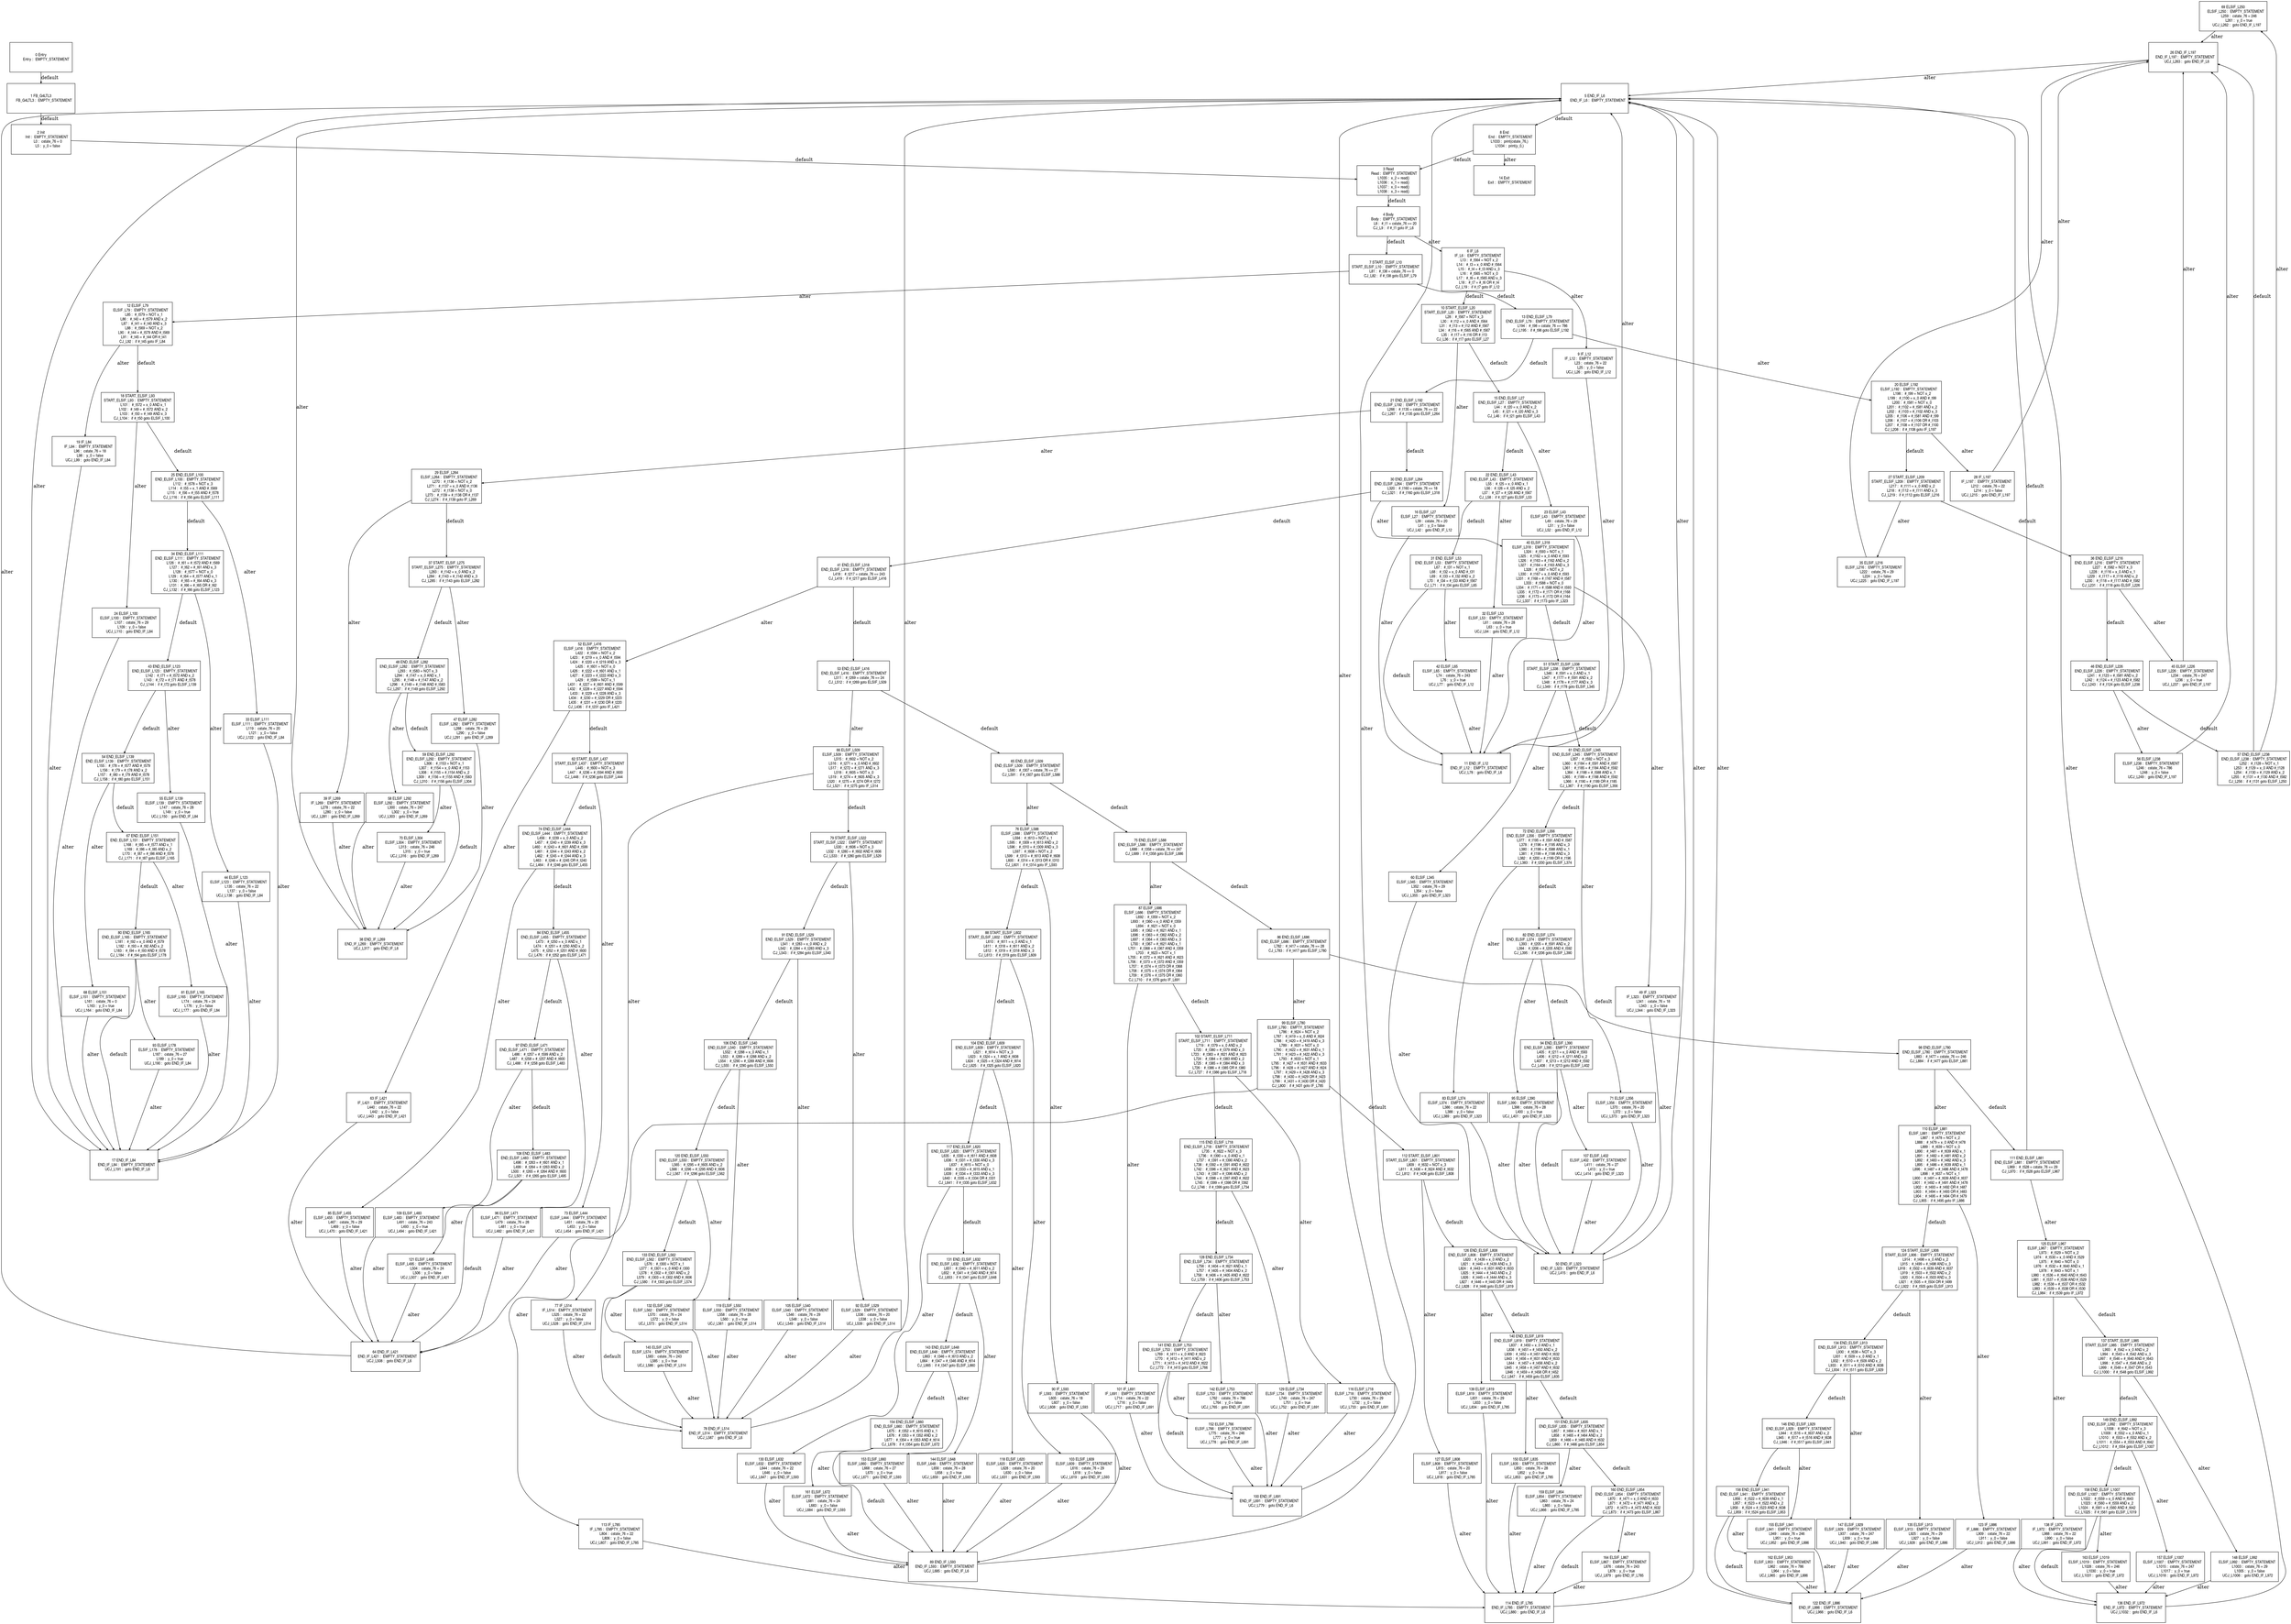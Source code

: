 digraph G {
  ranksep=.25;
  edge [arrowsize=.5]
  node [shape=rectangle, fontname="ArialNarrow",
        fontsize=12,  height=1.2];
  "69 ELSIF_L250
     ELSIF_L250 :  EMPTY_STATEMENT
           L259 :  cstate_76 = 246
           L261 :  y_0 = true
       UCJ_L262 :  goto END_IF_L197
"; "49 IF_L323
        IF_L323 :  EMPTY_STATEMENT
           L341 :  cstate_76 = 18
           L343 :  y_0 = false
       UCJ_L344 :  goto END_IF_L323
"; "36 END_ELSIF_L216
 END_ELSIF_L216 :  EMPTY_STATEMENT
           L227 :  #_t582 = NOT x_3
           L228 :  #_t116 = x_0 AND x_1
           L229 :  #_t117 = #_t116 AND x_2
           L230 :  #_t118 = #_t117 AND #_t582
        CJ_L231 :  if #_t118 goto ELSIF_L226
"; "59 END_ELSIF_L292
 END_ELSIF_L292 :  EMPTY_STATEMENT
           L306 :  #_t153 = NOT x_1
           L307 :  #_t154 = x_0 AND #_t153
           L308 :  #_t155 = #_t154 AND x_2
           L309 :  #_t156 = #_t155 AND #_t583
        CJ_L310 :  if #_t156 goto ELSIF_L304
"; "117 END_ELSIF_L620
 END_ELSIF_L620 :  EMPTY_STATEMENT
           L635 :  #_t330 = #_t611 AND #_t608
           L636 :  #_t331 = #_t330 AND x_3
           L637 :  #_t615 = NOT x_0
           L638 :  #_t333 = #_t615 AND x_1
           L639 :  #_t334 = #_t333 AND x_3
           L640 :  #_t335 = #_t334 OR #_t331
        CJ_L641 :  if #_t335 goto ELSIF_L632
"; "31 END_ELSIF_L53
  END_ELSIF_L53 :  EMPTY_STATEMENT
            L67 :  #_t31 = NOT x_1
            L68 :  #_t32 = x_0 AND #_t31
            L69 :  #_t33 = #_t32 AND x_2
            L70 :  #_t34 = #_t33 AND #_t567
         CJ_L71 :  if #_t34 goto ELSIF_L65
"; "143 END_ELSIF_L648
 END_ELSIF_L648 :  EMPTY_STATEMENT
           L663 :  #_t346 = #_t613 AND x_2
           L664 :  #_t347 = #_t346 AND #_t614
        CJ_L665 :  if #_t347 goto ELSIF_L660
"; "55 ELSIF_L139
     ELSIF_L139 :  EMPTY_STATEMENT
           L147 :  cstate_76 = 28
           L149 :  y_0 = true
       UCJ_L150 :  goto END_IF_L84
"; "39 IF_L269
        IF_L269 :  EMPTY_STATEMENT
           L278 :  cstate_76 = 22
           L280 :  y_0 = false
       UCJ_L281 :  goto END_IF_L269
"; "29 ELSIF_L264
     ELSIF_L264 :  EMPTY_STATEMENT
           L270 :  #_t136 = NOT x_2
           L271 :  #_t137 = x_0 AND #_t136
           L272 :  #_t138 = NOT x_0
           L273 :  #_t139 = #_t138 OR #_t137
        CJ_L274 :  if #_t139 goto IF_L269
"; "48 END_ELSIF_L282
 END_ELSIF_L282 :  EMPTY_STATEMENT
           L293 :  #_t583 = NOT x_3
           L294 :  #_t147 = x_0 AND x_1
           L295 :  #_t148 = #_t147 AND x_2
           L296 :  #_t149 = #_t148 AND #_t583
        CJ_L297 :  if #_t149 goto ELSIF_L292
"; "8 End
            End :  EMPTY_STATEMENT
          L1033 :  print(cstate_76,)
          L1034 :  print(y_0,)
"; "102 START_ELSIF_L711
START_ELSIF_L711 :  EMPTY_STATEMENT
           L719 :  #_t379 = x_0 AND x_2
           L720 :  #_t380 = #_t379 AND x_3
           L723 :  #_t383 = #_t621 AND #_t623
           L724 :  #_t384 = #_t383 AND x_2
           L725 :  #_t385 = #_t384 AND x_3
           L726 :  #_t386 = #_t385 OR #_t380
        CJ_L727 :  if #_t386 goto ELSIF_L718
"; "82 END_ELSIF_L374
 END_ELSIF_L374 :  EMPTY_STATEMENT
           L393 :  #_t205 = #_t591 AND x_2
           L394 :  #_t206 = #_t205 AND #_t592
        CJ_L395 :  if #_t206 goto ELSIF_L390
"; "33 ELSIF_L111
     ELSIF_L111 :  EMPTY_STATEMENT
           L119 :  cstate_76 = 20
           L121 :  y_0 = false
       UCJ_L122 :  goto END_IF_L84
"; "151 END_ELSIF_L835
 END_ELSIF_L835 :  EMPTY_STATEMENT
           L857 :  #_t464 = #_t631 AND x_1
           L858 :  #_t465 = #_t464 AND x_2
           L859 :  #_t466 = #_t465 AND #_t632
        CJ_L860 :  if #_t466 goto ELSIF_L854
"; "51 START_ELSIF_L338
START_ELSIF_L338 :  EMPTY_STATEMENT
           L346 :  #_t591 = x_0 AND x_1
           L347 :  #_t177 = #_t591 AND x_2
           L348 :  #_t178 = #_t177 AND x_3
        CJ_L349 :  if #_t178 goto ELSIF_L345
"; "122 END_IF_L886
    END_IF_L886 :  EMPTY_STATEMENT
       UCJ_L966 :  goto END_IF_L6
"; "35 ELSIF_L216
     ELSIF_L216 :  EMPTY_STATEMENT
           L222 :  cstate_76 = 29
           L224 :  y_0 = false
       UCJ_L225 :  goto END_IF_L197
"; "84 END_ELSIF_L455
 END_ELSIF_L455 :  EMPTY_STATEMENT
           L473 :  #_t250 = x_0 AND x_1
           L474 :  #_t251 = #_t250 AND x_2
           L475 :  #_t252 = #_t251 AND #_t600
        CJ_L476 :  if #_t252 goto ELSIF_L471
"; "23 ELSIF_L43
      ELSIF_L43 :  EMPTY_STATEMENT
            L49 :  cstate_76 = 29
            L51 :  y_0 = false
        UCJ_L52 :  goto END_IF_L12
"; "128 END_ELSIF_L734
 END_ELSIF_L734 :  EMPTY_STATEMENT
           L756 :  #_t404 = #_t621 AND x_1
           L757 :  #_t405 = #_t404 AND x_2
           L758 :  #_t406 = #_t405 AND #_t622
        CJ_L759 :  if #_t406 goto ELSIF_L753
"; "75 END_ELSIF_L588
 END_ELSIF_L588 :  EMPTY_STATEMENT
           L688 :  #_t358 = cstate_76 == 247
        CJ_L689 :  if #_t358 goto ELSIF_L686
"; "114 END_IF_L785
    END_IF_L785 :  EMPTY_STATEMENT
       UCJ_L880 :  goto END_IF_L6
"; "60 ELSIF_L345
     ELSIF_L345 :  EMPTY_STATEMENT
           L352 :  cstate_76 = 29
           L354 :  y_0 = false
       UCJ_L355 :  goto END_IF_L323
"; "104 END_ELSIF_L609
 END_ELSIF_L609 :  EMPTY_STATEMENT
           L621 :  #_t614 = NOT x_3
           L623 :  #_t324 = x_1 AND #_t608
           L624 :  #_t325 = #_t324 AND #_t614
        CJ_L625 :  if #_t325 goto ELSIF_L620
"; "164 ELSIF_L867
     ELSIF_L867 :  EMPTY_STATEMENT
           L876 :  cstate_76 = 243
           L878 :  y_0 = true
       UCJ_L879 :  goto END_IF_L785
"; "0 Entry
          Entry :  EMPTY_STATEMENT
"; "19 IF_L84
         IF_L84 :  EMPTY_STATEMENT
            L96 :  cstate_76 = 18
            L98 :  y_0 = false
        UCJ_L99 :  goto END_IF_L84
"; "41 END_ELSIF_L318
 END_ELSIF_L318 :  EMPTY_STATEMENT
           L418 :  #_t217 = cstate_76 == 243
        CJ_L419 :  if #_t217 goto ELSIF_L416
"; "66 ELSIF_L509
     ELSIF_L509 :  EMPTY_STATEMENT
           L515 :  #_t602 = NOT x_2
           L516 :  #_t271 = x_0 AND #_t602
           L517 :  #_t272 = #_t271 AND x_3
           L518 :  #_t605 = NOT x_0
           L519 :  #_t274 = #_t605 AND x_3
           L520 :  #_t275 = #_t274 OR #_t272
        CJ_L521 :  if #_t275 goto IF_L514
"; "76 ELSIF_L588
     ELSIF_L588 :  EMPTY_STATEMENT
           L594 :  #_t613 = NOT x_1
           L595 :  #_t309 = #_t613 AND x_2
           L596 :  #_t310 = #_t309 AND x_3
           L597 :  #_t608 = NOT x_2
           L599 :  #_t313 = #_t613 AND #_t608
           L600 :  #_t314 = #_t313 OR #_t310
        CJ_L601 :  if #_t314 goto IF_L593
"; "1 FB_G4LTL3
      FB_G4LTL3 :  EMPTY_STATEMENT
"; "4 Body
           Body :  EMPTY_STATEMENT
             L8 :  #_t1 = cstate_76 == 20
          CJ_L9 :  if #_t1 goto IF_L6
"; "86 END_ELSIF_L686
 END_ELSIF_L686 :  EMPTY_STATEMENT
           L782 :  #_t417 = cstate_76 == 28
        CJ_L783 :  if #_t417 goto ELSIF_L780
"; "130 ELSIF_L632
     ELSIF_L632 :  EMPTY_STATEMENT
           L644 :  cstate_76 = 22
           L646 :  y_0 = false
       UCJ_L647 :  goto END_IF_L593
"; "110 ELSIF_L881
     ELSIF_L881 :  EMPTY_STATEMENT
           L887 :  #_t478 = NOT x_2
           L888 :  #_t479 = x_0 AND #_t478
           L889 :  #_t639 = NOT x_0
           L890 :  #_t481 = #_t639 AND x_1
           L891 :  #_t482 = #_t481 AND x_2
           L892 :  #_t483 = #_t482 AND x_3
           L895 :  #_t486 = #_t639 AND x_1
           L896 :  #_t487 = #_t486 AND #_t478
           L898 :  #_t637 = NOT x_1
           L900 :  #_t491 = #_t639 AND #_t637
           L901 :  #_t492 = #_t491 AND #_t478
           L902 :  #_t493 = #_t492 OR #_t487
           L903 :  #_t494 = #_t493 OR #_t483
           L904 :  #_t495 = #_t494 OR #_t479
        CJ_L905 :  if #_t495 goto IF_L886
"; "137 START_ELSIF_L985
START_ELSIF_L985 :  EMPTY_STATEMENT
           L993 :  #_t542 = x_0 AND x_2
           L994 :  #_t543 = #_t542 AND x_3
           L997 :  #_t546 = #_t640 AND #_t643
           L998 :  #_t547 = #_t546 AND x_2
           L999 :  #_t548 = #_t547 OR #_t543
       CJ_L1000 :  if #_t548 goto ELSIF_L992
"; "83 ELSIF_L374
     ELSIF_L374 :  EMPTY_STATEMENT
           L386 :  cstate_76 = 22
           L388 :  y_0 = false
       UCJ_L389 :  goto END_IF_L323
"; "141 END_ELSIF_L753
 END_ELSIF_L753 :  EMPTY_STATEMENT
           L769 :  #_t411 = x_0 AND #_t623
           L770 :  #_t412 = #_t411 AND x_2
           L771 :  #_t413 = #_t412 AND #_t622
        CJ_L772 :  if #_t413 goto ELSIF_L766
"; "93 ELSIF_L178
     ELSIF_L178 :  EMPTY_STATEMENT
           L187 :  cstate_76 = 27
           L189 :  y_0 = true
       UCJ_L190 :  goto END_IF_L84
"; "116 ELSIF_L718
     ELSIF_L718 :  EMPTY_STATEMENT
           L730 :  cstate_76 = 29
           L732 :  y_0 = false
       UCJ_L733 :  goto END_IF_L691
"; "21 END_ELSIF_L192
 END_ELSIF_L192 :  EMPTY_STATEMENT
           L266 :  #_t135 = cstate_76 == 22
        CJ_L267 :  if #_t135 goto ELSIF_L264
"; "24 ELSIF_L100
     ELSIF_L100 :  EMPTY_STATEMENT
           L107 :  cstate_76 = 29
           L109 :  y_0 = false
       UCJ_L110 :  goto END_IF_L84
"; "42 ELSIF_L65
      ELSIF_L65 :  EMPTY_STATEMENT
            L74 :  cstate_76 = 243
            L76 :  y_0 = true
        UCJ_L77 :  goto END_IF_L12
"; "30 END_ELSIF_L264
 END_ELSIF_L264 :  EMPTY_STATEMENT
           L320 :  #_t160 = cstate_76 == 18
        CJ_L321 :  if #_t160 goto ELSIF_L318
"; "63 IF_L421
        IF_L421 :  EMPTY_STATEMENT
           L440 :  cstate_76 = 22
           L442 :  y_0 = false
       UCJ_L443 :  goto END_IF_L421
"; "61 END_ELSIF_L345
 END_ELSIF_L345 :  EMPTY_STATEMENT
           L357 :  #_t592 = NOT x_3
           L360 :  #_t184 = #_t591 AND #_t587
           L361 :  #_t185 = #_t184 AND #_t592
           L364 :  #_t188 = #_t588 AND x_1
           L365 :  #_t189 = #_t188 AND #_t592
           L366 :  #_t190 = #_t189 OR #_t185
        CJ_L367 :  if #_t190 goto ELSIF_L356
"; "154 END_ELSIF_L660
 END_ELSIF_L660 :  EMPTY_STATEMENT
           L675 :  #_t352 = #_t615 AND x_1
           L676 :  #_t353 = #_t352 AND x_2
           L677 :  #_t354 = #_t353 AND #_t614
        CJ_L678 :  if #_t354 goto ELSIF_L672
"; "123 IF_L886
        IF_L886 :  EMPTY_STATEMENT
           L909 :  cstate_76 = 22
           L911 :  y_0 = false
       UCJ_L912 :  goto END_IF_L886
"; "149 END_ELSIF_L992
 END_ELSIF_L992 :  EMPTY_STATEMENT
          L1008 :  #_t642 = NOT x_3
          L1009 :  #_t552 = x_0 AND x_1
          L1010 :  #_t553 = #_t552 AND x_2
          L1011 :  #_t554 = #_t553 AND #_t642
       CJ_L1012 :  if #_t554 goto ELSIF_L1007
"; "132 ELSIF_L562
     ELSIF_L562 :  EMPTY_STATEMENT
           L570 :  cstate_76 = 24
           L572 :  y_0 = false
       UCJ_L573 :  goto END_IF_L514
"; "5 END_IF_L6
      END_IF_L6 :  EMPTY_STATEMENT
"; "135 ELSIF_L913
     ELSIF_L913 :  EMPTY_STATEMENT
           L925 :  cstate_76 = 29
           L927 :  y_0 = false
       UCJ_L928 :  goto END_IF_L886
"; "10 START_ELSIF_L20
START_ELSIF_L20 :  EMPTY_STATEMENT
            L28 :  #_t567 = NOT x_3
            L30 :  #_t12 = x_0 AND #_t564
            L31 :  #_t13 = #_t12 AND #_t567
            L34 :  #_t16 = #_t565 AND #_t567
            L35 :  #_t17 = #_t16 OR #_t13
         CJ_L36 :  if #_t17 goto ELSIF_L27
"; "43 END_ELSIF_L123
 END_ELSIF_L123 :  EMPTY_STATEMENT
           L142 :  #_t71 = #_t572 AND x_2
           L143 :  #_t72 = #_t71 AND #_t578
        CJ_L144 :  if #_t72 goto ELSIF_L139
"; "62 START_ELSIF_L437
START_ELSIF_L437 :  EMPTY_STATEMENT
           L445 :  #_t600 = NOT x_3
           L447 :  #_t236 = #_t594 AND #_t600
        CJ_L448 :  if #_t236 goto ELSIF_L444
"; "156 END_ELSIF_L941
 END_ELSIF_L941 :  EMPTY_STATEMENT
           L956 :  #_t522 = #_t639 AND x_1
           L957 :  #_t523 = #_t522 AND x_2
           L958 :  #_t524 = #_t523 AND #_t638
        CJ_L959 :  if #_t524 goto ELSIF_L953
"; "138 IF_L972
        IF_L972 :  EMPTY_STATEMENT
           L988 :  cstate_76 = 22
           L990 :  y_0 = false
       UCJ_L991 :  goto END_IF_L972
"; "44 ELSIF_L123
     ELSIF_L123 :  EMPTY_STATEMENT
           L135 :  cstate_76 = 22
           L137 :  y_0 = false
       UCJ_L138 :  goto END_IF_L84
"; "85 ELSIF_L455
     ELSIF_L455 :  EMPTY_STATEMENT
           L467 :  cstate_76 = 29
           L469 :  y_0 = false
       UCJ_L470 :  goto END_IF_L421
"; "91 END_ELSIF_L529
 END_ELSIF_L529 :  EMPTY_STATEMENT
           L541 :  #_t283 = x_0 AND x_2
           L542 :  #_t284 = #_t283 AND x_3
        CJ_L543 :  if #_t284 goto ELSIF_L540
"; "38 END_IF_L269
    END_IF_L269 :  EMPTY_STATEMENT
       UCJ_L317 :  goto END_IF_L6
"; "12 ELSIF_L79
      ELSIF_L79 :  EMPTY_STATEMENT
            L85 :  #_t579 = NOT x_1
            L86 :  #_t40 = #_t579 AND x_2
            L87 :  #_t41 = #_t40 AND x_3
            L88 :  #_t569 = NOT x_2
            L90 :  #_t44 = #_t579 AND #_t569
            L91 :  #_t45 = #_t44 OR #_t41
         CJ_L92 :  if #_t45 goto IF_L84
"; "103 ELSIF_L609
     ELSIF_L609 :  EMPTY_STATEMENT
           L616 :  cstate_76 = 29
           L618 :  y_0 = false
       UCJ_L619 :  goto END_IF_L593
"; "147 ELSIF_L929
     ELSIF_L929 :  EMPTY_STATEMENT
           L937 :  cstate_76 = 247
           L939 :  y_0 = true
       UCJ_L940 :  goto END_IF_L886
"; "133 END_ELSIF_L562
 END_ELSIF_L562 :  EMPTY_STATEMENT
           L576 :  #_t300 = NOT x_1
           L577 :  #_t301 = x_0 AND #_t300
           L578 :  #_t302 = #_t301 AND x_2
           L579 :  #_t303 = #_t302 AND #_t606
        CJ_L580 :  if #_t303 goto ELSIF_L574
"; "3 Read
           Read :  EMPTY_STATEMENT
          L1035 :  x_2 = read()
          L1036 :  x_1 = read()
          L1037 :  x_0 = read()
          L1038 :  x_3 = read()
"; "34 END_ELSIF_L111
 END_ELSIF_L111 :  EMPTY_STATEMENT
           L126 :  #_t61 = #_t572 AND #_t569
           L127 :  #_t62 = #_t61 AND x_3
           L128 :  #_t577 = NOT x_0
           L129 :  #_t64 = #_t577 AND x_1
           L130 :  #_t65 = #_t64 AND x_3
           L131 :  #_t66 = #_t65 OR #_t62
        CJ_L132 :  if #_t66 goto ELSIF_L123
"; "119 ELSIF_L550
     ELSIF_L550 :  EMPTY_STATEMENT
           L558 :  cstate_76 = 28
           L560 :  y_0 = true
       UCJ_L561 :  goto END_IF_L514
"; "28 IF_L197
        IF_L197 :  EMPTY_STATEMENT
           L212 :  cstate_76 = 22
           L214 :  y_0 = false
       UCJ_L215 :  goto END_IF_L197
"; "106 END_ELSIF_L540
 END_ELSIF_L540 :  EMPTY_STATEMENT
           L552 :  #_t288 = x_0 AND x_1
           L553 :  #_t289 = #_t288 AND x_2
           L554 :  #_t290 = #_t289 AND #_t606
        CJ_L555 :  if #_t290 goto ELSIF_L550
"; "144 ELSIF_L648
     ELSIF_L648 :  EMPTY_STATEMENT
           L656 :  cstate_76 = 28
           L658 :  y_0 = true
       UCJ_L659 :  goto END_IF_L593
"; "161 ELSIF_L672
     ELSIF_L672 :  EMPTY_STATEMENT
           L681 :  cstate_76 = 24
           L683 :  y_0 = false
       UCJ_L684 :  goto END_IF_L593
"; "72 END_ELSIF_L356
 END_ELSIF_L356 :  EMPTY_STATEMENT
           L377 :  #_t195 = #_t591 AND #_t587
           L378 :  #_t196 = #_t195 AND x_3
           L380 :  #_t198 = #_t588 AND x_1
           L381 :  #_t199 = #_t198 AND x_3
           L382 :  #_t200 = #_t199 OR #_t196
        CJ_L383 :  if #_t200 goto ELSIF_L374
"; "22 END_ELSIF_L43
  END_ELSIF_L43 :  EMPTY_STATEMENT
            L55 :  #_t25 = x_0 AND x_1
            L56 :  #_t26 = #_t25 AND x_2
            L57 :  #_t27 = #_t26 AND #_t567
         CJ_L58 :  if #_t27 goto ELSIF_L53
"; "78 END_IF_L514
    END_IF_L514 :  EMPTY_STATEMENT
       UCJ_L587 :  goto END_IF_L6
"; "16 ELSIF_L27
      ELSIF_L27 :  EMPTY_STATEMENT
            L39 :  cstate_76 = 20
            L41 :  y_0 = false
        UCJ_L42 :  goto END_IF_L12
"; "20 ELSIF_L192
     ELSIF_L192 :  EMPTY_STATEMENT
           L198 :  #_t99 = NOT x_2
           L199 :  #_t100 = x_0 AND #_t99
           L200 :  #_t581 = NOT x_0
           L201 :  #_t102 = #_t581 AND x_2
           L202 :  #_t103 = #_t102 AND x_3
           L205 :  #_t106 = #_t581 AND #_t99
           L206 :  #_t107 = #_t106 OR #_t103
           L207 :  #_t108 = #_t107 OR #_t100
        CJ_L208 :  if #_t108 goto IF_L197
"; "97 END_ELSIF_L471
 END_ELSIF_L471 :  EMPTY_STATEMENT
           L486 :  #_t257 = #_t599 AND x_2
           L487 :  #_t258 = #_t257 AND #_t600
        CJ_L488 :  if #_t258 goto ELSIF_L483
"; "148 ELSIF_L992
     ELSIF_L992 :  EMPTY_STATEMENT
          L1003 :  cstate_76 = 29
          L1005 :  y_0 = false
      UCJ_L1006 :  goto END_IF_L972
"; "46 END_ELSIF_L226
 END_ELSIF_L226 :  EMPTY_STATEMENT
           L241 :  #_t123 = #_t581 AND x_2
           L242 :  #_t124 = #_t123 AND #_t582
        CJ_L243 :  if #_t124 goto ELSIF_L238
"; "98 END_ELSIF_L780
 END_ELSIF_L780 :  EMPTY_STATEMENT
           L883 :  #_t477 = cstate_76 == 246
        CJ_L884 :  if #_t477 goto ELSIF_L881
"; "52 ELSIF_L416
     ELSIF_L416 :  EMPTY_STATEMENT
           L422 :  #_t594 = NOT x_2
           L423 :  #_t219 = x_0 AND #_t594
           L424 :  #_t220 = #_t219 AND x_3
           L425 :  #_t601 = NOT x_0
           L426 :  #_t222 = #_t601 AND x_1
           L427 :  #_t223 = #_t222 AND x_3
           L429 :  #_t599 = NOT x_1
           L431 :  #_t227 = #_t601 AND #_t599
           L432 :  #_t228 = #_t227 AND #_t594
           L433 :  #_t229 = #_t228 AND x_3
           L434 :  #_t230 = #_t229 OR #_t223
           L435 :  #_t231 = #_t230 OR #_t220
        CJ_L436 :  if #_t231 goto IF_L421
"; "125 ELSIF_L967
     ELSIF_L967 :  EMPTY_STATEMENT
           L973 :  #_t529 = NOT x_2
           L974 :  #_t530 = x_0 AND #_t529
           L975 :  #_t640 = NOT x_0
           L976 :  #_t532 = #_t640 AND x_1
           L978 :  #_t643 = NOT x_1
           L980 :  #_t536 = #_t640 AND #_t643
           L981 :  #_t537 = #_t536 AND #_t529
           L982 :  #_t538 = #_t537 OR #_t532
           L983 :  #_t539 = #_t538 OR #_t530
        CJ_L984 :  if #_t539 goto IF_L972
"; "142 ELSIF_L753
     ELSIF_L753 :  EMPTY_STATEMENT
           L762 :  cstate_76 = 786
           L764 :  y_0 = false
       UCJ_L765 :  goto END_IF_L691
"; "126 END_ELSIF_L808
 END_ELSIF_L808 :  EMPTY_STATEMENT
           L820 :  #_t439 = x_0 AND x_2
           L821 :  #_t440 = #_t439 AND x_3
           L824 :  #_t443 = #_t631 AND #_t633
           L825 :  #_t444 = #_t443 AND x_2
           L826 :  #_t445 = #_t444 AND x_3
           L827 :  #_t446 = #_t445 OR #_t440
        CJ_L828 :  if #_t446 goto ELSIF_L819
"; "140 END_ELSIF_L819
 END_ELSIF_L819 :  EMPTY_STATEMENT
           L837 :  #_t450 = x_0 AND x_1
           L838 :  #_t451 = #_t450 AND x_2
           L839 :  #_t452 = #_t451 AND #_t632
           L843 :  #_t456 = #_t631 AND #_t633
           L844 :  #_t457 = #_t456 AND x_2
           L845 :  #_t458 = #_t457 AND #_t632
           L846 :  #_t459 = #_t458 OR #_t452
        CJ_L847 :  if #_t459 goto ELSIF_L835
"; "26 END_IF_L197
    END_IF_L197 :  EMPTY_STATEMENT
       UCJ_L263 :  goto END_IF_L6
"; "160 END_ELSIF_L854
 END_ELSIF_L854 :  EMPTY_STATEMENT
           L870 :  #_t471 = x_0 AND #_t633
           L871 :  #_t472 = #_t471 AND x_2
           L872 :  #_t473 = #_t472 AND #_t632
        CJ_L873 :  if #_t473 goto ELSIF_L867
"; "77 IF_L514
        IF_L514 :  EMPTY_STATEMENT
           L525 :  cstate_76 = 22
           L527 :  y_0 = false
       UCJ_L528 :  goto END_IF_L514
"; "145 ELSIF_L574
     ELSIF_L574 :  EMPTY_STATEMENT
           L583 :  cstate_76 = 243
           L585 :  y_0 = true
       UCJ_L586 :  goto END_IF_L514
"; "109 ELSIF_L483
     ELSIF_L483 :  EMPTY_STATEMENT
           L491 :  cstate_76 = 243
           L493 :  y_0 = true
       UCJ_L494 :  goto END_IF_L421
"; "157 ELSIF_L1007
    ELSIF_L1007 :  EMPTY_STATEMENT
          L1015 :  cstate_76 = 247
          L1017 :  y_0 = true
      UCJ_L1018 :  goto END_IF_L972
"; "14 Exit
           Exit :  EMPTY_STATEMENT
"; "105 ELSIF_L540
     ELSIF_L540 :  EMPTY_STATEMENT
           L546 :  cstate_76 = 29
           L548 :  y_0 = false
       UCJ_L549 :  goto END_IF_L514
"; "73 ELSIF_L444
     ELSIF_L444 :  EMPTY_STATEMENT
           L451 :  cstate_76 = 20
           L453 :  y_0 = false
       UCJ_L454 :  goto END_IF_L421
"; "127 ELSIF_L808
     ELSIF_L808 :  EMPTY_STATEMENT
           L815 :  cstate_76 = 20
           L817 :  y_0 = false
       UCJ_L818 :  goto END_IF_L785
"; "25 END_ELSIF_L100
 END_ELSIF_L100 :  EMPTY_STATEMENT
           L112 :  #_t578 = NOT x_3
           L114 :  #_t55 = x_1 AND #_t569
           L115 :  #_t56 = #_t55 AND #_t578
        CJ_L116 :  if #_t56 goto ELSIF_L111
"; "71 ELSIF_L356
     ELSIF_L356 :  EMPTY_STATEMENT
           L370 :  cstate_76 = 20
           L372 :  y_0 = false
       UCJ_L373 :  goto END_IF_L323
"; "129 ELSIF_L734
     ELSIF_L734 :  EMPTY_STATEMENT
           L749 :  cstate_76 = 247
           L751 :  y_0 = true
       UCJ_L752 :  goto END_IF_L691
"; "163 ELSIF_L1019
    ELSIF_L1019 :  EMPTY_STATEMENT
          L1028 :  cstate_76 = 246
          L1030 :  y_0 = true
      UCJ_L1031 :  goto END_IF_L972
"; "124 START_ELSIF_L906
START_ELSIF_L906 :  EMPTY_STATEMENT
           L914 :  #_t498 = x_0 AND x_2
           L915 :  #_t499 = #_t498 AND x_3
           L918 :  #_t502 = #_t639 AND #_t637
           L919 :  #_t503 = #_t502 AND x_2
           L920 :  #_t504 = #_t503 AND x_3
           L921 :  #_t505 = #_t504 OR #_t499
        CJ_L922 :  if #_t505 goto ELSIF_L913
"; "118 ELSIF_L620
     ELSIF_L620 :  EMPTY_STATEMENT
           L628 :  cstate_76 = 20
           L630 :  y_0 = false
       UCJ_L631 :  goto END_IF_L593
"; "96 ELSIF_L471
     ELSIF_L471 :  EMPTY_STATEMENT
           L479 :  cstate_76 = 28
           L481 :  y_0 = true
       UCJ_L482 :  goto END_IF_L421
"; "15 END_ELSIF_L27
  END_ELSIF_L27 :  EMPTY_STATEMENT
            L44 :  #_t20 = x_0 AND x_2
            L45 :  #_t21 = #_t20 AND x_3
         CJ_L46 :  if #_t21 goto ELSIF_L43
"; "27 START_ELSIF_L209
START_ELSIF_L209 :  EMPTY_STATEMENT
           L217 :  #_t111 = x_0 AND x_2
           L218 :  #_t112 = #_t111 AND x_3
        CJ_L219 :  if #_t112 goto ELSIF_L216
"; "11 END_IF_L12
     END_IF_L12 :  EMPTY_STATEMENT
        UCJ_L78 :  goto END_IF_L6
"; "58 ELSIF_L292
     ELSIF_L292 :  EMPTY_STATEMENT
           L300 :  cstate_76 = 247
           L302 :  y_0 = true
       UCJ_L303 :  goto END_IF_L269
"; "121 ELSIF_L495
     ELSIF_L495 :  EMPTY_STATEMENT
           L504 :  cstate_76 = 24
           L506 :  y_0 = false
       UCJ_L507 :  goto END_IF_L421
"; "87 ELSIF_L686
     ELSIF_L686 :  EMPTY_STATEMENT
           L692 :  #_t359 = NOT x_2
           L693 :  #_t360 = x_0 AND #_t359
           L694 :  #_t621 = NOT x_0
           L695 :  #_t362 = #_t621 AND x_1
           L696 :  #_t363 = #_t362 AND x_2
           L697 :  #_t364 = #_t363 AND x_3
           L700 :  #_t367 = #_t621 AND x_1
           L701 :  #_t368 = #_t367 AND #_t359
           L703 :  #_t623 = NOT x_1
           L705 :  #_t372 = #_t621 AND #_t623
           L706 :  #_t373 = #_t372 AND #_t359
           L707 :  #_t374 = #_t373 OR #_t368
           L708 :  #_t375 = #_t374 OR #_t364
           L709 :  #_t376 = #_t375 OR #_t360
        CJ_L710 :  if #_t376 goto IF_L691
"; "146 END_ELSIF_L929
 END_ELSIF_L929 :  EMPTY_STATEMENT
           L944 :  #_t516 = #_t637 AND x_2
           L945 :  #_t517 = #_t516 AND #_t638
        CJ_L946 :  if #_t517 goto ELSIF_L941
"; "57 END_ELSIF_L238
 END_ELSIF_L238 :  EMPTY_STATEMENT
           L252 :  #_t128 = NOT x_1
           L253 :  #_t129 = x_0 AND #_t128
           L254 :  #_t130 = #_t129 AND x_2
           L255 :  #_t131 = #_t130 AND #_t582
        CJ_L256 :  if #_t131 goto ELSIF_L250
"; "56 ELSIF_L238
     ELSIF_L238 :  EMPTY_STATEMENT
           L246 :  cstate_76 = 786
           L248 :  y_0 = false
       UCJ_L249 :  goto END_IF_L197
"; "79 START_ELSIF_L522
START_ELSIF_L522 :  EMPTY_STATEMENT
           L530 :  #_t606 = NOT x_3
           L532 :  #_t280 = #_t602 AND #_t606
        CJ_L533 :  if #_t280 goto ELSIF_L529
"; "32 ELSIF_L53
      ELSIF_L53 :  EMPTY_STATEMENT
            L61 :  cstate_76 = 28
            L63 :  y_0 = true
        UCJ_L64 :  goto END_IF_L12
"; "89 END_IF_L593
    END_IF_L593 :  EMPTY_STATEMENT
       UCJ_L685 :  goto END_IF_L6
"; "17 END_IF_L84
     END_IF_L84 :  EMPTY_STATEMENT
       UCJ_L191 :  goto END_IF_L6
"; "159 ELSIF_L854
     ELSIF_L854 :  EMPTY_STATEMENT
           L863 :  cstate_76 = 24
           L865 :  y_0 = false
       UCJ_L866 :  goto END_IF_L785
"; "67 END_ELSIF_L151
 END_ELSIF_L151 :  EMPTY_STATEMENT
           L168 :  #_t85 = #_t577 AND x_1
           L169 :  #_t86 = #_t85 AND x_2
           L170 :  #_t87 = #_t86 AND #_t578
        CJ_L171 :  if #_t87 goto ELSIF_L165
"; "88 START_ELSIF_L602
START_ELSIF_L602 :  EMPTY_STATEMENT
           L610 :  #_t611 = x_0 AND x_1
           L611 :  #_t318 = #_t611 AND x_2
           L612 :  #_t319 = #_t318 AND x_3
        CJ_L613 :  if #_t319 goto ELSIF_L609
"; "111 END_ELSIF_L881
 END_ELSIF_L881 :  EMPTY_STATEMENT
           L969 :  #_t528 = cstate_76 == 29
        CJ_L970 :  if #_t528 goto ELSIF_L967
"; "95 ELSIF_L390
     ELSIF_L390 :  EMPTY_STATEMENT
           L398 :  cstate_76 = 28
           L400 :  y_0 = true
       UCJ_L401 :  goto END_IF_L323
"; "150 ELSIF_L835
     ELSIF_L835 :  EMPTY_STATEMENT
           L850 :  cstate_76 = 28
           L852 :  y_0 = true
       UCJ_L853 :  goto END_IF_L785
"; "162 ELSIF_L953
     ELSIF_L953 :  EMPTY_STATEMENT
           L962 :  cstate_76 = 786
           L964 :  y_0 = false
       UCJ_L965 :  goto END_IF_L886
"; "81 ELSIF_L165
     ELSIF_L165 :  EMPTY_STATEMENT
           L174 :  cstate_76 = 24
           L176 :  y_0 = false
       UCJ_L177 :  goto END_IF_L84
"; "134 END_ELSIF_L913
 END_ELSIF_L913 :  EMPTY_STATEMENT
           L930 :  #_t638 = NOT x_3
           L931 :  #_t509 = x_0 AND x_1
           L932 :  #_t510 = #_t509 AND x_2
           L933 :  #_t511 = #_t510 AND #_t638
        CJ_L934 :  if #_t511 goto ELSIF_L929
"; "108 END_ELSIF_L483
 END_ELSIF_L483 :  EMPTY_STATEMENT
           L498 :  #_t263 = #_t601 AND x_1
           L499 :  #_t264 = #_t263 AND x_2
           L500 :  #_t265 = #_t264 AND #_t600
        CJ_L501 :  if #_t265 goto ELSIF_L495
"; "7 START_ELSIF_L10
START_ELSIF_L10 :  EMPTY_STATEMENT
            L81 :  #_t38 = cstate_76 == 0
         CJ_L82 :  if #_t38 goto ELSIF_L79
"; "153 ELSIF_L660
     ELSIF_L660 :  EMPTY_STATEMENT
           L668 :  cstate_76 = 27
           L670 :  y_0 = true
       UCJ_L671 :  goto END_IF_L593
"; "40 ELSIF_L318
     ELSIF_L318 :  EMPTY_STATEMENT
           L324 :  #_t593 = NOT x_1
           L325 :  #_t162 = x_0 AND #_t593
           L326 :  #_t163 = #_t162 AND x_2
           L327 :  #_t164 = #_t163 AND x_3
           L328 :  #_t587 = NOT x_2
           L330 :  #_t167 = x_0 AND #_t593
           L331 :  #_t168 = #_t167 AND #_t587
           L333 :  #_t588 = NOT x_0
           L334 :  #_t171 = #_t588 AND #_t593
           L335 :  #_t172 = #_t171 OR #_t168
           L336 :  #_t173 = #_t172 OR #_t164
        CJ_L337 :  if #_t173 goto IF_L323
"; "65 END_ELSIF_L509
 END_ELSIF_L509 :  EMPTY_STATEMENT
           L590 :  #_t307 = cstate_76 == 27
        CJ_L591 :  if #_t307 goto ELSIF_L588
"; "80 END_ELSIF_L165
 END_ELSIF_L165 :  EMPTY_STATEMENT
           L181 :  #_t92 = x_0 AND #_t579
           L182 :  #_t93 = #_t92 AND x_2
           L183 :  #_t94 = #_t93 AND #_t578
        CJ_L184 :  if #_t94 goto ELSIF_L178
"; "100 END_IF_L691
    END_IF_L691 :  EMPTY_STATEMENT
       UCJ_L779 :  goto END_IF_L6
"; "139 ELSIF_L819
     ELSIF_L819 :  EMPTY_STATEMENT
           L831 :  cstate_76 = 29
           L833 :  y_0 = false
       UCJ_L834 :  goto END_IF_L785
"; "158 END_ELSIF_L1007
END_ELSIF_L1007 :  EMPTY_STATEMENT
          L1022 :  #_t559 = x_0 AND #_t643
          L1023 :  #_t560 = #_t559 AND x_2
          L1024 :  #_t561 = #_t560 AND #_t642
       CJ_L1025 :  if #_t561 goto ELSIF_L1019
"; "2 Init
           Init :  EMPTY_STATEMENT
             L0 :  cstate_76 = 0
             L5 :  y_0 = false
"; "112 START_ELSIF_L801
START_ELSIF_L801 :  EMPTY_STATEMENT
           L809 :  #_t632 = NOT x_3
           L811 :  #_t436 = #_t624 AND #_t632
        CJ_L812 :  if #_t436 goto ELSIF_L808
"; "92 ELSIF_L529
     ELSIF_L529 :  EMPTY_STATEMENT
           L536 :  cstate_76 = 20
           L538 :  y_0 = false
       UCJ_L539 :  goto END_IF_L514
"; "131 END_ELSIF_L632
 END_ELSIF_L632 :  EMPTY_STATEMENT
           L651 :  #_t340 = #_t611 AND x_2
           L652 :  #_t341 = #_t340 AND #_t614
        CJ_L653 :  if #_t341 goto ELSIF_L648
"; "101 IF_L691
        IF_L691 :  EMPTY_STATEMENT
           L714 :  cstate_76 = 22
           L716 :  y_0 = false
       UCJ_L717 :  goto END_IF_L691
"; "37 START_ELSIF_L275
START_ELSIF_L275 :  EMPTY_STATEMENT
           L283 :  #_t142 = x_0 AND x_2
           L284 :  #_t143 = #_t142 AND x_3
        CJ_L285 :  if #_t143 goto ELSIF_L282
"; "136 END_IF_L972
    END_IF_L972 :  EMPTY_STATEMENT
      UCJ_L1032 :  goto END_IF_L6
"; "6 IF_L6
          IF_L6 :  EMPTY_STATEMENT
            L13 :  #_t564 = NOT x_2
            L14 :  #_t3 = x_0 AND #_t564
            L15 :  #_t4 = #_t3 AND x_3
            L16 :  #_t565 = NOT x_0
            L17 :  #_t6 = #_t565 AND x_3
            L18 :  #_t7 = #_t6 OR #_t4
         CJ_L19 :  if #_t7 goto IF_L12
"; "64 END_IF_L421
    END_IF_L421 :  EMPTY_STATEMENT
       UCJ_L508 :  goto END_IF_L6
"; "115 END_ELSIF_L718
 END_ELSIF_L718 :  EMPTY_STATEMENT
           L735 :  #_t622 = NOT x_3
           L736 :  #_t390 = x_0 AND x_1
           L737 :  #_t391 = #_t390 AND x_2
           L738 :  #_t392 = #_t391 AND #_t622
           L742 :  #_t396 = #_t621 AND #_t623
           L743 :  #_t397 = #_t396 AND x_2
           L744 :  #_t398 = #_t397 AND #_t622
           L745 :  #_t399 = #_t398 OR #_t392
        CJ_L746 :  if #_t399 goto ELSIF_L734
"; "18 START_ELSIF_L93
START_ELSIF_L93 :  EMPTY_STATEMENT
           L101 :  #_t572 = x_0 AND x_1
           L102 :  #_t49 = #_t572 AND x_2
           L103 :  #_t50 = #_t49 AND x_3
        CJ_L104 :  if #_t50 goto ELSIF_L100
"; "74 END_ELSIF_L444
 END_ELSIF_L444 :  EMPTY_STATEMENT
           L456 :  #_t239 = x_0 AND x_2
           L457 :  #_t240 = #_t239 AND x_3
           L460 :  #_t243 = #_t601 AND #_t599
           L461 :  #_t244 = #_t243 AND x_2
           L462 :  #_t245 = #_t244 AND x_3
           L463 :  #_t246 = #_t245 OR #_t240
        CJ_L464 :  if #_t246 goto ELSIF_L455
"; "54 END_ELSIF_L139
 END_ELSIF_L139 :  EMPTY_STATEMENT
           L155 :  #_t78 = #_t577 AND #_t579
           L156 :  #_t79 = #_t78 AND x_2
           L157 :  #_t80 = #_t79 AND #_t578
        CJ_L158 :  if #_t80 goto ELSIF_L151
"; "113 IF_L785
        IF_L785 :  EMPTY_STATEMENT
           L804 :  cstate_76 = 22
           L806 :  y_0 = false
       UCJ_L807 :  goto END_IF_L785
"; "9 IF_L12
         IF_L12 :  EMPTY_STATEMENT
            L23 :  cstate_76 = 22
            L25 :  y_0 = false
        UCJ_L26 :  goto END_IF_L12
"; "94 END_ELSIF_L390
 END_ELSIF_L390 :  EMPTY_STATEMENT
           L405 :  #_t211 = x_0 AND #_t593
           L406 :  #_t212 = #_t211 AND x_2
           L407 :  #_t213 = #_t212 AND #_t592
        CJ_L408 :  if #_t213 goto ELSIF_L402
"; "68 ELSIF_L151
     ELSIF_L151 :  EMPTY_STATEMENT
           L161 :  cstate_76 = 0
           L163 :  y_0 = true
       UCJ_L164 :  goto END_IF_L84
"; "13 END_ELSIF_L79
  END_ELSIF_L79 :  EMPTY_STATEMENT
           L194 :  #_t98 = cstate_76 == 786
        CJ_L195 :  if #_t98 goto ELSIF_L192
"; "50 END_IF_L323
    END_IF_L323 :  EMPTY_STATEMENT
       UCJ_L415 :  goto END_IF_L6
"; "45 ELSIF_L226
     ELSIF_L226 :  EMPTY_STATEMENT
           L234 :  cstate_76 = 247
           L236 :  y_0 = true
       UCJ_L237 :  goto END_IF_L197
"; "90 IF_L593
        IF_L593 :  EMPTY_STATEMENT
           L605 :  cstate_76 = 18
           L607 :  y_0 = false
       UCJ_L608 :  goto END_IF_L593
"; "107 ELSIF_L402
     ELSIF_L402 :  EMPTY_STATEMENT
           L411 :  cstate_76 = 27
           L413 :  y_0 = true
       UCJ_L414 :  goto END_IF_L323
"; "99 ELSIF_L780
     ELSIF_L780 :  EMPTY_STATEMENT
           L786 :  #_t624 = NOT x_2
           L787 :  #_t419 = x_0 AND #_t624
           L788 :  #_t420 = #_t419 AND x_3
           L789 :  #_t631 = NOT x_0
           L790 :  #_t422 = #_t631 AND x_1
           L791 :  #_t423 = #_t422 AND x_3
           L793 :  #_t633 = NOT x_1
           L795 :  #_t427 = #_t631 AND #_t633
           L796 :  #_t428 = #_t427 AND #_t624
           L797 :  #_t429 = #_t428 AND x_3
           L798 :  #_t430 = #_t429 OR #_t423
           L799 :  #_t431 = #_t430 OR #_t420
        CJ_L800 :  if #_t431 goto IF_L785
"; "47 ELSIF_L282
     ELSIF_L282 :  EMPTY_STATEMENT
           L288 :  cstate_76 = 29
           L290 :  y_0 = false
       UCJ_L291 :  goto END_IF_L269
"; "53 END_ELSIF_L416
 END_ELSIF_L416 :  EMPTY_STATEMENT
           L511 :  #_t269 = cstate_76 == 24
        CJ_L512 :  if #_t269 goto ELSIF_L509
"; "120 END_ELSIF_L550
 END_ELSIF_L550 :  EMPTY_STATEMENT
           L565 :  #_t295 = #_t605 AND x_2
           L566 :  #_t296 = #_t295 AND #_t606
        CJ_L567 :  if #_t296 goto ELSIF_L562
"; "155 ELSIF_L941
     ELSIF_L941 :  EMPTY_STATEMENT
           L949 :  cstate_76 = 246
           L951 :  y_0 = true
       UCJ_L952 :  goto END_IF_L886
"; "152 ELSIF_L766
     ELSIF_L766 :  EMPTY_STATEMENT
           L775 :  cstate_76 = 246
           L777 :  y_0 = true
       UCJ_L778 :  goto END_IF_L691
"; "70 ELSIF_L304
     ELSIF_L304 :  EMPTY_STATEMENT
           L313 :  cstate_76 = 246
           L315 :  y_0 = true
       UCJ_L316 :  goto END_IF_L269
"; 
  "1 FB_G4LTL3
      FB_G4LTL3 :  EMPTY_STATEMENT
" -> "2 Init
           Init :  EMPTY_STATEMENT
             L0 :  cstate_76 = 0
             L5 :  y_0 = false
"  [label="default"];
  "2 Init
           Init :  EMPTY_STATEMENT
             L0 :  cstate_76 = 0
             L5 :  y_0 = false
" -> "3 Read
           Read :  EMPTY_STATEMENT
          L1035 :  x_2 = read()
          L1036 :  x_1 = read()
          L1037 :  x_0 = read()
          L1038 :  x_3 = read()
"  [label="default"];
  "4 Body
           Body :  EMPTY_STATEMENT
             L8 :  #_t1 = cstate_76 == 20
          CJ_L9 :  if #_t1 goto IF_L6
" -> "7 START_ELSIF_L10
START_ELSIF_L10 :  EMPTY_STATEMENT
            L81 :  #_t38 = cstate_76 == 0
         CJ_L82 :  if #_t38 goto ELSIF_L79
"  [label="default"];
  "4 Body
           Body :  EMPTY_STATEMENT
             L8 :  #_t1 = cstate_76 == 20
          CJ_L9 :  if #_t1 goto IF_L6
" -> "6 IF_L6
          IF_L6 :  EMPTY_STATEMENT
            L13 :  #_t564 = NOT x_2
            L14 :  #_t3 = x_0 AND #_t564
            L15 :  #_t4 = #_t3 AND x_3
            L16 :  #_t565 = NOT x_0
            L17 :  #_t6 = #_t565 AND x_3
            L18 :  #_t7 = #_t6 OR #_t4
         CJ_L19 :  if #_t7 goto IF_L12
"  [label="alter"];
  "6 IF_L6
          IF_L6 :  EMPTY_STATEMENT
            L13 :  #_t564 = NOT x_2
            L14 :  #_t3 = x_0 AND #_t564
            L15 :  #_t4 = #_t3 AND x_3
            L16 :  #_t565 = NOT x_0
            L17 :  #_t6 = #_t565 AND x_3
            L18 :  #_t7 = #_t6 OR #_t4
         CJ_L19 :  if #_t7 goto IF_L12
" -> "10 START_ELSIF_L20
START_ELSIF_L20 :  EMPTY_STATEMENT
            L28 :  #_t567 = NOT x_3
            L30 :  #_t12 = x_0 AND #_t564
            L31 :  #_t13 = #_t12 AND #_t567
            L34 :  #_t16 = #_t565 AND #_t567
            L35 :  #_t17 = #_t16 OR #_t13
         CJ_L36 :  if #_t17 goto ELSIF_L27
"  [label="default"];
  "6 IF_L6
          IF_L6 :  EMPTY_STATEMENT
            L13 :  #_t564 = NOT x_2
            L14 :  #_t3 = x_0 AND #_t564
            L15 :  #_t4 = #_t3 AND x_3
            L16 :  #_t565 = NOT x_0
            L17 :  #_t6 = #_t565 AND x_3
            L18 :  #_t7 = #_t6 OR #_t4
         CJ_L19 :  if #_t7 goto IF_L12
" -> "9 IF_L12
         IF_L12 :  EMPTY_STATEMENT
            L23 :  cstate_76 = 22
            L25 :  y_0 = false
        UCJ_L26 :  goto END_IF_L12
"  [label="alter"];
  "9 IF_L12
         IF_L12 :  EMPTY_STATEMENT
            L23 :  cstate_76 = 22
            L25 :  y_0 = false
        UCJ_L26 :  goto END_IF_L12
" -> "11 END_IF_L12
     END_IF_L12 :  EMPTY_STATEMENT
        UCJ_L78 :  goto END_IF_L6
"  [label="alter"];
  "10 START_ELSIF_L20
START_ELSIF_L20 :  EMPTY_STATEMENT
            L28 :  #_t567 = NOT x_3
            L30 :  #_t12 = x_0 AND #_t564
            L31 :  #_t13 = #_t12 AND #_t567
            L34 :  #_t16 = #_t565 AND #_t567
            L35 :  #_t17 = #_t16 OR #_t13
         CJ_L36 :  if #_t17 goto ELSIF_L27
" -> "15 END_ELSIF_L27
  END_ELSIF_L27 :  EMPTY_STATEMENT
            L44 :  #_t20 = x_0 AND x_2
            L45 :  #_t21 = #_t20 AND x_3
         CJ_L46 :  if #_t21 goto ELSIF_L43
"  [label="default"];
  "10 START_ELSIF_L20
START_ELSIF_L20 :  EMPTY_STATEMENT
            L28 :  #_t567 = NOT x_3
            L30 :  #_t12 = x_0 AND #_t564
            L31 :  #_t13 = #_t12 AND #_t567
            L34 :  #_t16 = #_t565 AND #_t567
            L35 :  #_t17 = #_t16 OR #_t13
         CJ_L36 :  if #_t17 goto ELSIF_L27
" -> "16 ELSIF_L27
      ELSIF_L27 :  EMPTY_STATEMENT
            L39 :  cstate_76 = 20
            L41 :  y_0 = false
        UCJ_L42 :  goto END_IF_L12
"  [label="alter"];
  "16 ELSIF_L27
      ELSIF_L27 :  EMPTY_STATEMENT
            L39 :  cstate_76 = 20
            L41 :  y_0 = false
        UCJ_L42 :  goto END_IF_L12
" -> "11 END_IF_L12
     END_IF_L12 :  EMPTY_STATEMENT
        UCJ_L78 :  goto END_IF_L6
"  [label="alter"];
  "15 END_ELSIF_L27
  END_ELSIF_L27 :  EMPTY_STATEMENT
            L44 :  #_t20 = x_0 AND x_2
            L45 :  #_t21 = #_t20 AND x_3
         CJ_L46 :  if #_t21 goto ELSIF_L43
" -> "22 END_ELSIF_L43
  END_ELSIF_L43 :  EMPTY_STATEMENT
            L55 :  #_t25 = x_0 AND x_1
            L56 :  #_t26 = #_t25 AND x_2
            L57 :  #_t27 = #_t26 AND #_t567
         CJ_L58 :  if #_t27 goto ELSIF_L53
"  [label="default"];
  "15 END_ELSIF_L27
  END_ELSIF_L27 :  EMPTY_STATEMENT
            L44 :  #_t20 = x_0 AND x_2
            L45 :  #_t21 = #_t20 AND x_3
         CJ_L46 :  if #_t21 goto ELSIF_L43
" -> "23 ELSIF_L43
      ELSIF_L43 :  EMPTY_STATEMENT
            L49 :  cstate_76 = 29
            L51 :  y_0 = false
        UCJ_L52 :  goto END_IF_L12
"  [label="alter"];
  "23 ELSIF_L43
      ELSIF_L43 :  EMPTY_STATEMENT
            L49 :  cstate_76 = 29
            L51 :  y_0 = false
        UCJ_L52 :  goto END_IF_L12
" -> "11 END_IF_L12
     END_IF_L12 :  EMPTY_STATEMENT
        UCJ_L78 :  goto END_IF_L6
"  [label="alter"];
  "22 END_ELSIF_L43
  END_ELSIF_L43 :  EMPTY_STATEMENT
            L55 :  #_t25 = x_0 AND x_1
            L56 :  #_t26 = #_t25 AND x_2
            L57 :  #_t27 = #_t26 AND #_t567
         CJ_L58 :  if #_t27 goto ELSIF_L53
" -> "31 END_ELSIF_L53
  END_ELSIF_L53 :  EMPTY_STATEMENT
            L67 :  #_t31 = NOT x_1
            L68 :  #_t32 = x_0 AND #_t31
            L69 :  #_t33 = #_t32 AND x_2
            L70 :  #_t34 = #_t33 AND #_t567
         CJ_L71 :  if #_t34 goto ELSIF_L65
"  [label="default"];
  "22 END_ELSIF_L43
  END_ELSIF_L43 :  EMPTY_STATEMENT
            L55 :  #_t25 = x_0 AND x_1
            L56 :  #_t26 = #_t25 AND x_2
            L57 :  #_t27 = #_t26 AND #_t567
         CJ_L58 :  if #_t27 goto ELSIF_L53
" -> "32 ELSIF_L53
      ELSIF_L53 :  EMPTY_STATEMENT
            L61 :  cstate_76 = 28
            L63 :  y_0 = true
        UCJ_L64 :  goto END_IF_L12
"  [label="alter"];
  "32 ELSIF_L53
      ELSIF_L53 :  EMPTY_STATEMENT
            L61 :  cstate_76 = 28
            L63 :  y_0 = true
        UCJ_L64 :  goto END_IF_L12
" -> "11 END_IF_L12
     END_IF_L12 :  EMPTY_STATEMENT
        UCJ_L78 :  goto END_IF_L6
"  [label="alter"];
  "31 END_ELSIF_L53
  END_ELSIF_L53 :  EMPTY_STATEMENT
            L67 :  #_t31 = NOT x_1
            L68 :  #_t32 = x_0 AND #_t31
            L69 :  #_t33 = #_t32 AND x_2
            L70 :  #_t34 = #_t33 AND #_t567
         CJ_L71 :  if #_t34 goto ELSIF_L65
" -> "11 END_IF_L12
     END_IF_L12 :  EMPTY_STATEMENT
        UCJ_L78 :  goto END_IF_L6
"  [label="default"];
  "31 END_ELSIF_L53
  END_ELSIF_L53 :  EMPTY_STATEMENT
            L67 :  #_t31 = NOT x_1
            L68 :  #_t32 = x_0 AND #_t31
            L69 :  #_t33 = #_t32 AND x_2
            L70 :  #_t34 = #_t33 AND #_t567
         CJ_L71 :  if #_t34 goto ELSIF_L65
" -> "42 ELSIF_L65
      ELSIF_L65 :  EMPTY_STATEMENT
            L74 :  cstate_76 = 243
            L76 :  y_0 = true
        UCJ_L77 :  goto END_IF_L12
"  [label="alter"];
  "42 ELSIF_L65
      ELSIF_L65 :  EMPTY_STATEMENT
            L74 :  cstate_76 = 243
            L76 :  y_0 = true
        UCJ_L77 :  goto END_IF_L12
" -> "11 END_IF_L12
     END_IF_L12 :  EMPTY_STATEMENT
        UCJ_L78 :  goto END_IF_L6
"  [label="alter"];
  "11 END_IF_L12
     END_IF_L12 :  EMPTY_STATEMENT
        UCJ_L78 :  goto END_IF_L6
" -> "5 END_IF_L6
      END_IF_L6 :  EMPTY_STATEMENT
"  [label="alter"];
  "7 START_ELSIF_L10
START_ELSIF_L10 :  EMPTY_STATEMENT
            L81 :  #_t38 = cstate_76 == 0
         CJ_L82 :  if #_t38 goto ELSIF_L79
" -> "13 END_ELSIF_L79
  END_ELSIF_L79 :  EMPTY_STATEMENT
           L194 :  #_t98 = cstate_76 == 786
        CJ_L195 :  if #_t98 goto ELSIF_L192
"  [label="default"];
  "7 START_ELSIF_L10
START_ELSIF_L10 :  EMPTY_STATEMENT
            L81 :  #_t38 = cstate_76 == 0
         CJ_L82 :  if #_t38 goto ELSIF_L79
" -> "12 ELSIF_L79
      ELSIF_L79 :  EMPTY_STATEMENT
            L85 :  #_t579 = NOT x_1
            L86 :  #_t40 = #_t579 AND x_2
            L87 :  #_t41 = #_t40 AND x_3
            L88 :  #_t569 = NOT x_2
            L90 :  #_t44 = #_t579 AND #_t569
            L91 :  #_t45 = #_t44 OR #_t41
         CJ_L92 :  if #_t45 goto IF_L84
"  [label="alter"];
  "12 ELSIF_L79
      ELSIF_L79 :  EMPTY_STATEMENT
            L85 :  #_t579 = NOT x_1
            L86 :  #_t40 = #_t579 AND x_2
            L87 :  #_t41 = #_t40 AND x_3
            L88 :  #_t569 = NOT x_2
            L90 :  #_t44 = #_t579 AND #_t569
            L91 :  #_t45 = #_t44 OR #_t41
         CJ_L92 :  if #_t45 goto IF_L84
" -> "18 START_ELSIF_L93
START_ELSIF_L93 :  EMPTY_STATEMENT
           L101 :  #_t572 = x_0 AND x_1
           L102 :  #_t49 = #_t572 AND x_2
           L103 :  #_t50 = #_t49 AND x_3
        CJ_L104 :  if #_t50 goto ELSIF_L100
"  [label="default"];
  "12 ELSIF_L79
      ELSIF_L79 :  EMPTY_STATEMENT
            L85 :  #_t579 = NOT x_1
            L86 :  #_t40 = #_t579 AND x_2
            L87 :  #_t41 = #_t40 AND x_3
            L88 :  #_t569 = NOT x_2
            L90 :  #_t44 = #_t579 AND #_t569
            L91 :  #_t45 = #_t44 OR #_t41
         CJ_L92 :  if #_t45 goto IF_L84
" -> "19 IF_L84
         IF_L84 :  EMPTY_STATEMENT
            L96 :  cstate_76 = 18
            L98 :  y_0 = false
        UCJ_L99 :  goto END_IF_L84
"  [label="alter"];
  "19 IF_L84
         IF_L84 :  EMPTY_STATEMENT
            L96 :  cstate_76 = 18
            L98 :  y_0 = false
        UCJ_L99 :  goto END_IF_L84
" -> "17 END_IF_L84
     END_IF_L84 :  EMPTY_STATEMENT
       UCJ_L191 :  goto END_IF_L6
"  [label="alter"];
  "18 START_ELSIF_L93
START_ELSIF_L93 :  EMPTY_STATEMENT
           L101 :  #_t572 = x_0 AND x_1
           L102 :  #_t49 = #_t572 AND x_2
           L103 :  #_t50 = #_t49 AND x_3
        CJ_L104 :  if #_t50 goto ELSIF_L100
" -> "25 END_ELSIF_L100
 END_ELSIF_L100 :  EMPTY_STATEMENT
           L112 :  #_t578 = NOT x_3
           L114 :  #_t55 = x_1 AND #_t569
           L115 :  #_t56 = #_t55 AND #_t578
        CJ_L116 :  if #_t56 goto ELSIF_L111
"  [label="default"];
  "18 START_ELSIF_L93
START_ELSIF_L93 :  EMPTY_STATEMENT
           L101 :  #_t572 = x_0 AND x_1
           L102 :  #_t49 = #_t572 AND x_2
           L103 :  #_t50 = #_t49 AND x_3
        CJ_L104 :  if #_t50 goto ELSIF_L100
" -> "24 ELSIF_L100
     ELSIF_L100 :  EMPTY_STATEMENT
           L107 :  cstate_76 = 29
           L109 :  y_0 = false
       UCJ_L110 :  goto END_IF_L84
"  [label="alter"];
  "24 ELSIF_L100
     ELSIF_L100 :  EMPTY_STATEMENT
           L107 :  cstate_76 = 29
           L109 :  y_0 = false
       UCJ_L110 :  goto END_IF_L84
" -> "17 END_IF_L84
     END_IF_L84 :  EMPTY_STATEMENT
       UCJ_L191 :  goto END_IF_L6
"  [label="alter"];
  "25 END_ELSIF_L100
 END_ELSIF_L100 :  EMPTY_STATEMENT
           L112 :  #_t578 = NOT x_3
           L114 :  #_t55 = x_1 AND #_t569
           L115 :  #_t56 = #_t55 AND #_t578
        CJ_L116 :  if #_t56 goto ELSIF_L111
" -> "34 END_ELSIF_L111
 END_ELSIF_L111 :  EMPTY_STATEMENT
           L126 :  #_t61 = #_t572 AND #_t569
           L127 :  #_t62 = #_t61 AND x_3
           L128 :  #_t577 = NOT x_0
           L129 :  #_t64 = #_t577 AND x_1
           L130 :  #_t65 = #_t64 AND x_3
           L131 :  #_t66 = #_t65 OR #_t62
        CJ_L132 :  if #_t66 goto ELSIF_L123
"  [label="default"];
  "25 END_ELSIF_L100
 END_ELSIF_L100 :  EMPTY_STATEMENT
           L112 :  #_t578 = NOT x_3
           L114 :  #_t55 = x_1 AND #_t569
           L115 :  #_t56 = #_t55 AND #_t578
        CJ_L116 :  if #_t56 goto ELSIF_L111
" -> "33 ELSIF_L111
     ELSIF_L111 :  EMPTY_STATEMENT
           L119 :  cstate_76 = 20
           L121 :  y_0 = false
       UCJ_L122 :  goto END_IF_L84
"  [label="alter"];
  "33 ELSIF_L111
     ELSIF_L111 :  EMPTY_STATEMENT
           L119 :  cstate_76 = 20
           L121 :  y_0 = false
       UCJ_L122 :  goto END_IF_L84
" -> "17 END_IF_L84
     END_IF_L84 :  EMPTY_STATEMENT
       UCJ_L191 :  goto END_IF_L6
"  [label="alter"];
  "34 END_ELSIF_L111
 END_ELSIF_L111 :  EMPTY_STATEMENT
           L126 :  #_t61 = #_t572 AND #_t569
           L127 :  #_t62 = #_t61 AND x_3
           L128 :  #_t577 = NOT x_0
           L129 :  #_t64 = #_t577 AND x_1
           L130 :  #_t65 = #_t64 AND x_3
           L131 :  #_t66 = #_t65 OR #_t62
        CJ_L132 :  if #_t66 goto ELSIF_L123
" -> "43 END_ELSIF_L123
 END_ELSIF_L123 :  EMPTY_STATEMENT
           L142 :  #_t71 = #_t572 AND x_2
           L143 :  #_t72 = #_t71 AND #_t578
        CJ_L144 :  if #_t72 goto ELSIF_L139
"  [label="default"];
  "34 END_ELSIF_L111
 END_ELSIF_L111 :  EMPTY_STATEMENT
           L126 :  #_t61 = #_t572 AND #_t569
           L127 :  #_t62 = #_t61 AND x_3
           L128 :  #_t577 = NOT x_0
           L129 :  #_t64 = #_t577 AND x_1
           L130 :  #_t65 = #_t64 AND x_3
           L131 :  #_t66 = #_t65 OR #_t62
        CJ_L132 :  if #_t66 goto ELSIF_L123
" -> "44 ELSIF_L123
     ELSIF_L123 :  EMPTY_STATEMENT
           L135 :  cstate_76 = 22
           L137 :  y_0 = false
       UCJ_L138 :  goto END_IF_L84
"  [label="alter"];
  "44 ELSIF_L123
     ELSIF_L123 :  EMPTY_STATEMENT
           L135 :  cstate_76 = 22
           L137 :  y_0 = false
       UCJ_L138 :  goto END_IF_L84
" -> "17 END_IF_L84
     END_IF_L84 :  EMPTY_STATEMENT
       UCJ_L191 :  goto END_IF_L6
"  [label="alter"];
  "43 END_ELSIF_L123
 END_ELSIF_L123 :  EMPTY_STATEMENT
           L142 :  #_t71 = #_t572 AND x_2
           L143 :  #_t72 = #_t71 AND #_t578
        CJ_L144 :  if #_t72 goto ELSIF_L139
" -> "54 END_ELSIF_L139
 END_ELSIF_L139 :  EMPTY_STATEMENT
           L155 :  #_t78 = #_t577 AND #_t579
           L156 :  #_t79 = #_t78 AND x_2
           L157 :  #_t80 = #_t79 AND #_t578
        CJ_L158 :  if #_t80 goto ELSIF_L151
"  [label="default"];
  "43 END_ELSIF_L123
 END_ELSIF_L123 :  EMPTY_STATEMENT
           L142 :  #_t71 = #_t572 AND x_2
           L143 :  #_t72 = #_t71 AND #_t578
        CJ_L144 :  if #_t72 goto ELSIF_L139
" -> "55 ELSIF_L139
     ELSIF_L139 :  EMPTY_STATEMENT
           L147 :  cstate_76 = 28
           L149 :  y_0 = true
       UCJ_L150 :  goto END_IF_L84
"  [label="alter"];
  "55 ELSIF_L139
     ELSIF_L139 :  EMPTY_STATEMENT
           L147 :  cstate_76 = 28
           L149 :  y_0 = true
       UCJ_L150 :  goto END_IF_L84
" -> "17 END_IF_L84
     END_IF_L84 :  EMPTY_STATEMENT
       UCJ_L191 :  goto END_IF_L6
"  [label="alter"];
  "54 END_ELSIF_L139
 END_ELSIF_L139 :  EMPTY_STATEMENT
           L155 :  #_t78 = #_t577 AND #_t579
           L156 :  #_t79 = #_t78 AND x_2
           L157 :  #_t80 = #_t79 AND #_t578
        CJ_L158 :  if #_t80 goto ELSIF_L151
" -> "67 END_ELSIF_L151
 END_ELSIF_L151 :  EMPTY_STATEMENT
           L168 :  #_t85 = #_t577 AND x_1
           L169 :  #_t86 = #_t85 AND x_2
           L170 :  #_t87 = #_t86 AND #_t578
        CJ_L171 :  if #_t87 goto ELSIF_L165
"  [label="default"];
  "54 END_ELSIF_L139
 END_ELSIF_L139 :  EMPTY_STATEMENT
           L155 :  #_t78 = #_t577 AND #_t579
           L156 :  #_t79 = #_t78 AND x_2
           L157 :  #_t80 = #_t79 AND #_t578
        CJ_L158 :  if #_t80 goto ELSIF_L151
" -> "68 ELSIF_L151
     ELSIF_L151 :  EMPTY_STATEMENT
           L161 :  cstate_76 = 0
           L163 :  y_0 = true
       UCJ_L164 :  goto END_IF_L84
"  [label="alter"];
  "68 ELSIF_L151
     ELSIF_L151 :  EMPTY_STATEMENT
           L161 :  cstate_76 = 0
           L163 :  y_0 = true
       UCJ_L164 :  goto END_IF_L84
" -> "17 END_IF_L84
     END_IF_L84 :  EMPTY_STATEMENT
       UCJ_L191 :  goto END_IF_L6
"  [label="alter"];
  "67 END_ELSIF_L151
 END_ELSIF_L151 :  EMPTY_STATEMENT
           L168 :  #_t85 = #_t577 AND x_1
           L169 :  #_t86 = #_t85 AND x_2
           L170 :  #_t87 = #_t86 AND #_t578
        CJ_L171 :  if #_t87 goto ELSIF_L165
" -> "80 END_ELSIF_L165
 END_ELSIF_L165 :  EMPTY_STATEMENT
           L181 :  #_t92 = x_0 AND #_t579
           L182 :  #_t93 = #_t92 AND x_2
           L183 :  #_t94 = #_t93 AND #_t578
        CJ_L184 :  if #_t94 goto ELSIF_L178
"  [label="default"];
  "67 END_ELSIF_L151
 END_ELSIF_L151 :  EMPTY_STATEMENT
           L168 :  #_t85 = #_t577 AND x_1
           L169 :  #_t86 = #_t85 AND x_2
           L170 :  #_t87 = #_t86 AND #_t578
        CJ_L171 :  if #_t87 goto ELSIF_L165
" -> "81 ELSIF_L165
     ELSIF_L165 :  EMPTY_STATEMENT
           L174 :  cstate_76 = 24
           L176 :  y_0 = false
       UCJ_L177 :  goto END_IF_L84
"  [label="alter"];
  "81 ELSIF_L165
     ELSIF_L165 :  EMPTY_STATEMENT
           L174 :  cstate_76 = 24
           L176 :  y_0 = false
       UCJ_L177 :  goto END_IF_L84
" -> "17 END_IF_L84
     END_IF_L84 :  EMPTY_STATEMENT
       UCJ_L191 :  goto END_IF_L6
"  [label="alter"];
  "80 END_ELSIF_L165
 END_ELSIF_L165 :  EMPTY_STATEMENT
           L181 :  #_t92 = x_0 AND #_t579
           L182 :  #_t93 = #_t92 AND x_2
           L183 :  #_t94 = #_t93 AND #_t578
        CJ_L184 :  if #_t94 goto ELSIF_L178
" -> "17 END_IF_L84
     END_IF_L84 :  EMPTY_STATEMENT
       UCJ_L191 :  goto END_IF_L6
"  [label="default"];
  "80 END_ELSIF_L165
 END_ELSIF_L165 :  EMPTY_STATEMENT
           L181 :  #_t92 = x_0 AND #_t579
           L182 :  #_t93 = #_t92 AND x_2
           L183 :  #_t94 = #_t93 AND #_t578
        CJ_L184 :  if #_t94 goto ELSIF_L178
" -> "93 ELSIF_L178
     ELSIF_L178 :  EMPTY_STATEMENT
           L187 :  cstate_76 = 27
           L189 :  y_0 = true
       UCJ_L190 :  goto END_IF_L84
"  [label="alter"];
  "93 ELSIF_L178
     ELSIF_L178 :  EMPTY_STATEMENT
           L187 :  cstate_76 = 27
           L189 :  y_0 = true
       UCJ_L190 :  goto END_IF_L84
" -> "17 END_IF_L84
     END_IF_L84 :  EMPTY_STATEMENT
       UCJ_L191 :  goto END_IF_L6
"  [label="alter"];
  "17 END_IF_L84
     END_IF_L84 :  EMPTY_STATEMENT
       UCJ_L191 :  goto END_IF_L6
" -> "5 END_IF_L6
      END_IF_L6 :  EMPTY_STATEMENT
"  [label="alter"];
  "13 END_ELSIF_L79
  END_ELSIF_L79 :  EMPTY_STATEMENT
           L194 :  #_t98 = cstate_76 == 786
        CJ_L195 :  if #_t98 goto ELSIF_L192
" -> "21 END_ELSIF_L192
 END_ELSIF_L192 :  EMPTY_STATEMENT
           L266 :  #_t135 = cstate_76 == 22
        CJ_L267 :  if #_t135 goto ELSIF_L264
"  [label="default"];
  "13 END_ELSIF_L79
  END_ELSIF_L79 :  EMPTY_STATEMENT
           L194 :  #_t98 = cstate_76 == 786
        CJ_L195 :  if #_t98 goto ELSIF_L192
" -> "20 ELSIF_L192
     ELSIF_L192 :  EMPTY_STATEMENT
           L198 :  #_t99 = NOT x_2
           L199 :  #_t100 = x_0 AND #_t99
           L200 :  #_t581 = NOT x_0
           L201 :  #_t102 = #_t581 AND x_2
           L202 :  #_t103 = #_t102 AND x_3
           L205 :  #_t106 = #_t581 AND #_t99
           L206 :  #_t107 = #_t106 OR #_t103
           L207 :  #_t108 = #_t107 OR #_t100
        CJ_L208 :  if #_t108 goto IF_L197
"  [label="alter"];
  "20 ELSIF_L192
     ELSIF_L192 :  EMPTY_STATEMENT
           L198 :  #_t99 = NOT x_2
           L199 :  #_t100 = x_0 AND #_t99
           L200 :  #_t581 = NOT x_0
           L201 :  #_t102 = #_t581 AND x_2
           L202 :  #_t103 = #_t102 AND x_3
           L205 :  #_t106 = #_t581 AND #_t99
           L206 :  #_t107 = #_t106 OR #_t103
           L207 :  #_t108 = #_t107 OR #_t100
        CJ_L208 :  if #_t108 goto IF_L197
" -> "27 START_ELSIF_L209
START_ELSIF_L209 :  EMPTY_STATEMENT
           L217 :  #_t111 = x_0 AND x_2
           L218 :  #_t112 = #_t111 AND x_3
        CJ_L219 :  if #_t112 goto ELSIF_L216
"  [label="default"];
  "20 ELSIF_L192
     ELSIF_L192 :  EMPTY_STATEMENT
           L198 :  #_t99 = NOT x_2
           L199 :  #_t100 = x_0 AND #_t99
           L200 :  #_t581 = NOT x_0
           L201 :  #_t102 = #_t581 AND x_2
           L202 :  #_t103 = #_t102 AND x_3
           L205 :  #_t106 = #_t581 AND #_t99
           L206 :  #_t107 = #_t106 OR #_t103
           L207 :  #_t108 = #_t107 OR #_t100
        CJ_L208 :  if #_t108 goto IF_L197
" -> "28 IF_L197
        IF_L197 :  EMPTY_STATEMENT
           L212 :  cstate_76 = 22
           L214 :  y_0 = false
       UCJ_L215 :  goto END_IF_L197
"  [label="alter"];
  "28 IF_L197
        IF_L197 :  EMPTY_STATEMENT
           L212 :  cstate_76 = 22
           L214 :  y_0 = false
       UCJ_L215 :  goto END_IF_L197
" -> "26 END_IF_L197
    END_IF_L197 :  EMPTY_STATEMENT
       UCJ_L263 :  goto END_IF_L6
"  [label="alter"];
  "27 START_ELSIF_L209
START_ELSIF_L209 :  EMPTY_STATEMENT
           L217 :  #_t111 = x_0 AND x_2
           L218 :  #_t112 = #_t111 AND x_3
        CJ_L219 :  if #_t112 goto ELSIF_L216
" -> "36 END_ELSIF_L216
 END_ELSIF_L216 :  EMPTY_STATEMENT
           L227 :  #_t582 = NOT x_3
           L228 :  #_t116 = x_0 AND x_1
           L229 :  #_t117 = #_t116 AND x_2
           L230 :  #_t118 = #_t117 AND #_t582
        CJ_L231 :  if #_t118 goto ELSIF_L226
"  [label="default"];
  "27 START_ELSIF_L209
START_ELSIF_L209 :  EMPTY_STATEMENT
           L217 :  #_t111 = x_0 AND x_2
           L218 :  #_t112 = #_t111 AND x_3
        CJ_L219 :  if #_t112 goto ELSIF_L216
" -> "35 ELSIF_L216
     ELSIF_L216 :  EMPTY_STATEMENT
           L222 :  cstate_76 = 29
           L224 :  y_0 = false
       UCJ_L225 :  goto END_IF_L197
"  [label="alter"];
  "35 ELSIF_L216
     ELSIF_L216 :  EMPTY_STATEMENT
           L222 :  cstate_76 = 29
           L224 :  y_0 = false
       UCJ_L225 :  goto END_IF_L197
" -> "26 END_IF_L197
    END_IF_L197 :  EMPTY_STATEMENT
       UCJ_L263 :  goto END_IF_L6
"  [label="alter"];
  "36 END_ELSIF_L216
 END_ELSIF_L216 :  EMPTY_STATEMENT
           L227 :  #_t582 = NOT x_3
           L228 :  #_t116 = x_0 AND x_1
           L229 :  #_t117 = #_t116 AND x_2
           L230 :  #_t118 = #_t117 AND #_t582
        CJ_L231 :  if #_t118 goto ELSIF_L226
" -> "46 END_ELSIF_L226
 END_ELSIF_L226 :  EMPTY_STATEMENT
           L241 :  #_t123 = #_t581 AND x_2
           L242 :  #_t124 = #_t123 AND #_t582
        CJ_L243 :  if #_t124 goto ELSIF_L238
"  [label="default"];
  "36 END_ELSIF_L216
 END_ELSIF_L216 :  EMPTY_STATEMENT
           L227 :  #_t582 = NOT x_3
           L228 :  #_t116 = x_0 AND x_1
           L229 :  #_t117 = #_t116 AND x_2
           L230 :  #_t118 = #_t117 AND #_t582
        CJ_L231 :  if #_t118 goto ELSIF_L226
" -> "45 ELSIF_L226
     ELSIF_L226 :  EMPTY_STATEMENT
           L234 :  cstate_76 = 247
           L236 :  y_0 = true
       UCJ_L237 :  goto END_IF_L197
"  [label="alter"];
  "45 ELSIF_L226
     ELSIF_L226 :  EMPTY_STATEMENT
           L234 :  cstate_76 = 247
           L236 :  y_0 = true
       UCJ_L237 :  goto END_IF_L197
" -> "26 END_IF_L197
    END_IF_L197 :  EMPTY_STATEMENT
       UCJ_L263 :  goto END_IF_L6
"  [label="alter"];
  "46 END_ELSIF_L226
 END_ELSIF_L226 :  EMPTY_STATEMENT
           L241 :  #_t123 = #_t581 AND x_2
           L242 :  #_t124 = #_t123 AND #_t582
        CJ_L243 :  if #_t124 goto ELSIF_L238
" -> "57 END_ELSIF_L238
 END_ELSIF_L238 :  EMPTY_STATEMENT
           L252 :  #_t128 = NOT x_1
           L253 :  #_t129 = x_0 AND #_t128
           L254 :  #_t130 = #_t129 AND x_2
           L255 :  #_t131 = #_t130 AND #_t582
        CJ_L256 :  if #_t131 goto ELSIF_L250
"  [label="default"];
  "46 END_ELSIF_L226
 END_ELSIF_L226 :  EMPTY_STATEMENT
           L241 :  #_t123 = #_t581 AND x_2
           L242 :  #_t124 = #_t123 AND #_t582
        CJ_L243 :  if #_t124 goto ELSIF_L238
" -> "56 ELSIF_L238
     ELSIF_L238 :  EMPTY_STATEMENT
           L246 :  cstate_76 = 786
           L248 :  y_0 = false
       UCJ_L249 :  goto END_IF_L197
"  [label="alter"];
  "56 ELSIF_L238
     ELSIF_L238 :  EMPTY_STATEMENT
           L246 :  cstate_76 = 786
           L248 :  y_0 = false
       UCJ_L249 :  goto END_IF_L197
" -> "26 END_IF_L197
    END_IF_L197 :  EMPTY_STATEMENT
       UCJ_L263 :  goto END_IF_L6
"  [label="alter"];
  "57 END_ELSIF_L238
 END_ELSIF_L238 :  EMPTY_STATEMENT
           L252 :  #_t128 = NOT x_1
           L253 :  #_t129 = x_0 AND #_t128
           L254 :  #_t130 = #_t129 AND x_2
           L255 :  #_t131 = #_t130 AND #_t582
        CJ_L256 :  if #_t131 goto ELSIF_L250
" -> "26 END_IF_L197
    END_IF_L197 :  EMPTY_STATEMENT
       UCJ_L263 :  goto END_IF_L6
"  [label="default"];
  "57 END_ELSIF_L238
 END_ELSIF_L238 :  EMPTY_STATEMENT
           L252 :  #_t128 = NOT x_1
           L253 :  #_t129 = x_0 AND #_t128
           L254 :  #_t130 = #_t129 AND x_2
           L255 :  #_t131 = #_t130 AND #_t582
        CJ_L256 :  if #_t131 goto ELSIF_L250
" -> "69 ELSIF_L250
     ELSIF_L250 :  EMPTY_STATEMENT
           L259 :  cstate_76 = 246
           L261 :  y_0 = true
       UCJ_L262 :  goto END_IF_L197
"  [label="alter"];
  "69 ELSIF_L250
     ELSIF_L250 :  EMPTY_STATEMENT
           L259 :  cstate_76 = 246
           L261 :  y_0 = true
       UCJ_L262 :  goto END_IF_L197
" -> "26 END_IF_L197
    END_IF_L197 :  EMPTY_STATEMENT
       UCJ_L263 :  goto END_IF_L6
"  [label="alter"];
  "26 END_IF_L197
    END_IF_L197 :  EMPTY_STATEMENT
       UCJ_L263 :  goto END_IF_L6
" -> "5 END_IF_L6
      END_IF_L6 :  EMPTY_STATEMENT
"  [label="alter"];
  "21 END_ELSIF_L192
 END_ELSIF_L192 :  EMPTY_STATEMENT
           L266 :  #_t135 = cstate_76 == 22
        CJ_L267 :  if #_t135 goto ELSIF_L264
" -> "30 END_ELSIF_L264
 END_ELSIF_L264 :  EMPTY_STATEMENT
           L320 :  #_t160 = cstate_76 == 18
        CJ_L321 :  if #_t160 goto ELSIF_L318
"  [label="default"];
  "21 END_ELSIF_L192
 END_ELSIF_L192 :  EMPTY_STATEMENT
           L266 :  #_t135 = cstate_76 == 22
        CJ_L267 :  if #_t135 goto ELSIF_L264
" -> "29 ELSIF_L264
     ELSIF_L264 :  EMPTY_STATEMENT
           L270 :  #_t136 = NOT x_2
           L271 :  #_t137 = x_0 AND #_t136
           L272 :  #_t138 = NOT x_0
           L273 :  #_t139 = #_t138 OR #_t137
        CJ_L274 :  if #_t139 goto IF_L269
"  [label="alter"];
  "29 ELSIF_L264
     ELSIF_L264 :  EMPTY_STATEMENT
           L270 :  #_t136 = NOT x_2
           L271 :  #_t137 = x_0 AND #_t136
           L272 :  #_t138 = NOT x_0
           L273 :  #_t139 = #_t138 OR #_t137
        CJ_L274 :  if #_t139 goto IF_L269
" -> "37 START_ELSIF_L275
START_ELSIF_L275 :  EMPTY_STATEMENT
           L283 :  #_t142 = x_0 AND x_2
           L284 :  #_t143 = #_t142 AND x_3
        CJ_L285 :  if #_t143 goto ELSIF_L282
"  [label="default"];
  "29 ELSIF_L264
     ELSIF_L264 :  EMPTY_STATEMENT
           L270 :  #_t136 = NOT x_2
           L271 :  #_t137 = x_0 AND #_t136
           L272 :  #_t138 = NOT x_0
           L273 :  #_t139 = #_t138 OR #_t137
        CJ_L274 :  if #_t139 goto IF_L269
" -> "39 IF_L269
        IF_L269 :  EMPTY_STATEMENT
           L278 :  cstate_76 = 22
           L280 :  y_0 = false
       UCJ_L281 :  goto END_IF_L269
"  [label="alter"];
  "39 IF_L269
        IF_L269 :  EMPTY_STATEMENT
           L278 :  cstate_76 = 22
           L280 :  y_0 = false
       UCJ_L281 :  goto END_IF_L269
" -> "38 END_IF_L269
    END_IF_L269 :  EMPTY_STATEMENT
       UCJ_L317 :  goto END_IF_L6
"  [label="alter"];
  "37 START_ELSIF_L275
START_ELSIF_L275 :  EMPTY_STATEMENT
           L283 :  #_t142 = x_0 AND x_2
           L284 :  #_t143 = #_t142 AND x_3
        CJ_L285 :  if #_t143 goto ELSIF_L282
" -> "48 END_ELSIF_L282
 END_ELSIF_L282 :  EMPTY_STATEMENT
           L293 :  #_t583 = NOT x_3
           L294 :  #_t147 = x_0 AND x_1
           L295 :  #_t148 = #_t147 AND x_2
           L296 :  #_t149 = #_t148 AND #_t583
        CJ_L297 :  if #_t149 goto ELSIF_L292
"  [label="default"];
  "37 START_ELSIF_L275
START_ELSIF_L275 :  EMPTY_STATEMENT
           L283 :  #_t142 = x_0 AND x_2
           L284 :  #_t143 = #_t142 AND x_3
        CJ_L285 :  if #_t143 goto ELSIF_L282
" -> "47 ELSIF_L282
     ELSIF_L282 :  EMPTY_STATEMENT
           L288 :  cstate_76 = 29
           L290 :  y_0 = false
       UCJ_L291 :  goto END_IF_L269
"  [label="alter"];
  "47 ELSIF_L282
     ELSIF_L282 :  EMPTY_STATEMENT
           L288 :  cstate_76 = 29
           L290 :  y_0 = false
       UCJ_L291 :  goto END_IF_L269
" -> "38 END_IF_L269
    END_IF_L269 :  EMPTY_STATEMENT
       UCJ_L317 :  goto END_IF_L6
"  [label="alter"];
  "48 END_ELSIF_L282
 END_ELSIF_L282 :  EMPTY_STATEMENT
           L293 :  #_t583 = NOT x_3
           L294 :  #_t147 = x_0 AND x_1
           L295 :  #_t148 = #_t147 AND x_2
           L296 :  #_t149 = #_t148 AND #_t583
        CJ_L297 :  if #_t149 goto ELSIF_L292
" -> "59 END_ELSIF_L292
 END_ELSIF_L292 :  EMPTY_STATEMENT
           L306 :  #_t153 = NOT x_1
           L307 :  #_t154 = x_0 AND #_t153
           L308 :  #_t155 = #_t154 AND x_2
           L309 :  #_t156 = #_t155 AND #_t583
        CJ_L310 :  if #_t156 goto ELSIF_L304
"  [label="default"];
  "48 END_ELSIF_L282
 END_ELSIF_L282 :  EMPTY_STATEMENT
           L293 :  #_t583 = NOT x_3
           L294 :  #_t147 = x_0 AND x_1
           L295 :  #_t148 = #_t147 AND x_2
           L296 :  #_t149 = #_t148 AND #_t583
        CJ_L297 :  if #_t149 goto ELSIF_L292
" -> "58 ELSIF_L292
     ELSIF_L292 :  EMPTY_STATEMENT
           L300 :  cstate_76 = 247
           L302 :  y_0 = true
       UCJ_L303 :  goto END_IF_L269
"  [label="alter"];
  "58 ELSIF_L292
     ELSIF_L292 :  EMPTY_STATEMENT
           L300 :  cstate_76 = 247
           L302 :  y_0 = true
       UCJ_L303 :  goto END_IF_L269
" -> "38 END_IF_L269
    END_IF_L269 :  EMPTY_STATEMENT
       UCJ_L317 :  goto END_IF_L6
"  [label="alter"];
  "59 END_ELSIF_L292
 END_ELSIF_L292 :  EMPTY_STATEMENT
           L306 :  #_t153 = NOT x_1
           L307 :  #_t154 = x_0 AND #_t153
           L308 :  #_t155 = #_t154 AND x_2
           L309 :  #_t156 = #_t155 AND #_t583
        CJ_L310 :  if #_t156 goto ELSIF_L304
" -> "38 END_IF_L269
    END_IF_L269 :  EMPTY_STATEMENT
       UCJ_L317 :  goto END_IF_L6
"  [label="default"];
  "59 END_ELSIF_L292
 END_ELSIF_L292 :  EMPTY_STATEMENT
           L306 :  #_t153 = NOT x_1
           L307 :  #_t154 = x_0 AND #_t153
           L308 :  #_t155 = #_t154 AND x_2
           L309 :  #_t156 = #_t155 AND #_t583
        CJ_L310 :  if #_t156 goto ELSIF_L304
" -> "70 ELSIF_L304
     ELSIF_L304 :  EMPTY_STATEMENT
           L313 :  cstate_76 = 246
           L315 :  y_0 = true
       UCJ_L316 :  goto END_IF_L269
"  [label="alter"];
  "70 ELSIF_L304
     ELSIF_L304 :  EMPTY_STATEMENT
           L313 :  cstate_76 = 246
           L315 :  y_0 = true
       UCJ_L316 :  goto END_IF_L269
" -> "38 END_IF_L269
    END_IF_L269 :  EMPTY_STATEMENT
       UCJ_L317 :  goto END_IF_L6
"  [label="alter"];
  "38 END_IF_L269
    END_IF_L269 :  EMPTY_STATEMENT
       UCJ_L317 :  goto END_IF_L6
" -> "5 END_IF_L6
      END_IF_L6 :  EMPTY_STATEMENT
"  [label="alter"];
  "30 END_ELSIF_L264
 END_ELSIF_L264 :  EMPTY_STATEMENT
           L320 :  #_t160 = cstate_76 == 18
        CJ_L321 :  if #_t160 goto ELSIF_L318
" -> "41 END_ELSIF_L318
 END_ELSIF_L318 :  EMPTY_STATEMENT
           L418 :  #_t217 = cstate_76 == 243
        CJ_L419 :  if #_t217 goto ELSIF_L416
"  [label="default"];
  "30 END_ELSIF_L264
 END_ELSIF_L264 :  EMPTY_STATEMENT
           L320 :  #_t160 = cstate_76 == 18
        CJ_L321 :  if #_t160 goto ELSIF_L318
" -> "40 ELSIF_L318
     ELSIF_L318 :  EMPTY_STATEMENT
           L324 :  #_t593 = NOT x_1
           L325 :  #_t162 = x_0 AND #_t593
           L326 :  #_t163 = #_t162 AND x_2
           L327 :  #_t164 = #_t163 AND x_3
           L328 :  #_t587 = NOT x_2
           L330 :  #_t167 = x_0 AND #_t593
           L331 :  #_t168 = #_t167 AND #_t587
           L333 :  #_t588 = NOT x_0
           L334 :  #_t171 = #_t588 AND #_t593
           L335 :  #_t172 = #_t171 OR #_t168
           L336 :  #_t173 = #_t172 OR #_t164
        CJ_L337 :  if #_t173 goto IF_L323
"  [label="alter"];
  "40 ELSIF_L318
     ELSIF_L318 :  EMPTY_STATEMENT
           L324 :  #_t593 = NOT x_1
           L325 :  #_t162 = x_0 AND #_t593
           L326 :  #_t163 = #_t162 AND x_2
           L327 :  #_t164 = #_t163 AND x_3
           L328 :  #_t587 = NOT x_2
           L330 :  #_t167 = x_0 AND #_t593
           L331 :  #_t168 = #_t167 AND #_t587
           L333 :  #_t588 = NOT x_0
           L334 :  #_t171 = #_t588 AND #_t593
           L335 :  #_t172 = #_t171 OR #_t168
           L336 :  #_t173 = #_t172 OR #_t164
        CJ_L337 :  if #_t173 goto IF_L323
" -> "51 START_ELSIF_L338
START_ELSIF_L338 :  EMPTY_STATEMENT
           L346 :  #_t591 = x_0 AND x_1
           L347 :  #_t177 = #_t591 AND x_2
           L348 :  #_t178 = #_t177 AND x_3
        CJ_L349 :  if #_t178 goto ELSIF_L345
"  [label="default"];
  "40 ELSIF_L318
     ELSIF_L318 :  EMPTY_STATEMENT
           L324 :  #_t593 = NOT x_1
           L325 :  #_t162 = x_0 AND #_t593
           L326 :  #_t163 = #_t162 AND x_2
           L327 :  #_t164 = #_t163 AND x_3
           L328 :  #_t587 = NOT x_2
           L330 :  #_t167 = x_0 AND #_t593
           L331 :  #_t168 = #_t167 AND #_t587
           L333 :  #_t588 = NOT x_0
           L334 :  #_t171 = #_t588 AND #_t593
           L335 :  #_t172 = #_t171 OR #_t168
           L336 :  #_t173 = #_t172 OR #_t164
        CJ_L337 :  if #_t173 goto IF_L323
" -> "49 IF_L323
        IF_L323 :  EMPTY_STATEMENT
           L341 :  cstate_76 = 18
           L343 :  y_0 = false
       UCJ_L344 :  goto END_IF_L323
"  [label="alter"];
  "49 IF_L323
        IF_L323 :  EMPTY_STATEMENT
           L341 :  cstate_76 = 18
           L343 :  y_0 = false
       UCJ_L344 :  goto END_IF_L323
" -> "50 END_IF_L323
    END_IF_L323 :  EMPTY_STATEMENT
       UCJ_L415 :  goto END_IF_L6
"  [label="alter"];
  "51 START_ELSIF_L338
START_ELSIF_L338 :  EMPTY_STATEMENT
           L346 :  #_t591 = x_0 AND x_1
           L347 :  #_t177 = #_t591 AND x_2
           L348 :  #_t178 = #_t177 AND x_3
        CJ_L349 :  if #_t178 goto ELSIF_L345
" -> "61 END_ELSIF_L345
 END_ELSIF_L345 :  EMPTY_STATEMENT
           L357 :  #_t592 = NOT x_3
           L360 :  #_t184 = #_t591 AND #_t587
           L361 :  #_t185 = #_t184 AND #_t592
           L364 :  #_t188 = #_t588 AND x_1
           L365 :  #_t189 = #_t188 AND #_t592
           L366 :  #_t190 = #_t189 OR #_t185
        CJ_L367 :  if #_t190 goto ELSIF_L356
"  [label="default"];
  "51 START_ELSIF_L338
START_ELSIF_L338 :  EMPTY_STATEMENT
           L346 :  #_t591 = x_0 AND x_1
           L347 :  #_t177 = #_t591 AND x_2
           L348 :  #_t178 = #_t177 AND x_3
        CJ_L349 :  if #_t178 goto ELSIF_L345
" -> "60 ELSIF_L345
     ELSIF_L345 :  EMPTY_STATEMENT
           L352 :  cstate_76 = 29
           L354 :  y_0 = false
       UCJ_L355 :  goto END_IF_L323
"  [label="alter"];
  "60 ELSIF_L345
     ELSIF_L345 :  EMPTY_STATEMENT
           L352 :  cstate_76 = 29
           L354 :  y_0 = false
       UCJ_L355 :  goto END_IF_L323
" -> "50 END_IF_L323
    END_IF_L323 :  EMPTY_STATEMENT
       UCJ_L415 :  goto END_IF_L6
"  [label="alter"];
  "61 END_ELSIF_L345
 END_ELSIF_L345 :  EMPTY_STATEMENT
           L357 :  #_t592 = NOT x_3
           L360 :  #_t184 = #_t591 AND #_t587
           L361 :  #_t185 = #_t184 AND #_t592
           L364 :  #_t188 = #_t588 AND x_1
           L365 :  #_t189 = #_t188 AND #_t592
           L366 :  #_t190 = #_t189 OR #_t185
        CJ_L367 :  if #_t190 goto ELSIF_L356
" -> "72 END_ELSIF_L356
 END_ELSIF_L356 :  EMPTY_STATEMENT
           L377 :  #_t195 = #_t591 AND #_t587
           L378 :  #_t196 = #_t195 AND x_3
           L380 :  #_t198 = #_t588 AND x_1
           L381 :  #_t199 = #_t198 AND x_3
           L382 :  #_t200 = #_t199 OR #_t196
        CJ_L383 :  if #_t200 goto ELSIF_L374
"  [label="default"];
  "61 END_ELSIF_L345
 END_ELSIF_L345 :  EMPTY_STATEMENT
           L357 :  #_t592 = NOT x_3
           L360 :  #_t184 = #_t591 AND #_t587
           L361 :  #_t185 = #_t184 AND #_t592
           L364 :  #_t188 = #_t588 AND x_1
           L365 :  #_t189 = #_t188 AND #_t592
           L366 :  #_t190 = #_t189 OR #_t185
        CJ_L367 :  if #_t190 goto ELSIF_L356
" -> "71 ELSIF_L356
     ELSIF_L356 :  EMPTY_STATEMENT
           L370 :  cstate_76 = 20
           L372 :  y_0 = false
       UCJ_L373 :  goto END_IF_L323
"  [label="alter"];
  "71 ELSIF_L356
     ELSIF_L356 :  EMPTY_STATEMENT
           L370 :  cstate_76 = 20
           L372 :  y_0 = false
       UCJ_L373 :  goto END_IF_L323
" -> "50 END_IF_L323
    END_IF_L323 :  EMPTY_STATEMENT
       UCJ_L415 :  goto END_IF_L6
"  [label="alter"];
  "72 END_ELSIF_L356
 END_ELSIF_L356 :  EMPTY_STATEMENT
           L377 :  #_t195 = #_t591 AND #_t587
           L378 :  #_t196 = #_t195 AND x_3
           L380 :  #_t198 = #_t588 AND x_1
           L381 :  #_t199 = #_t198 AND x_3
           L382 :  #_t200 = #_t199 OR #_t196
        CJ_L383 :  if #_t200 goto ELSIF_L374
" -> "82 END_ELSIF_L374
 END_ELSIF_L374 :  EMPTY_STATEMENT
           L393 :  #_t205 = #_t591 AND x_2
           L394 :  #_t206 = #_t205 AND #_t592
        CJ_L395 :  if #_t206 goto ELSIF_L390
"  [label="default"];
  "72 END_ELSIF_L356
 END_ELSIF_L356 :  EMPTY_STATEMENT
           L377 :  #_t195 = #_t591 AND #_t587
           L378 :  #_t196 = #_t195 AND x_3
           L380 :  #_t198 = #_t588 AND x_1
           L381 :  #_t199 = #_t198 AND x_3
           L382 :  #_t200 = #_t199 OR #_t196
        CJ_L383 :  if #_t200 goto ELSIF_L374
" -> "83 ELSIF_L374
     ELSIF_L374 :  EMPTY_STATEMENT
           L386 :  cstate_76 = 22
           L388 :  y_0 = false
       UCJ_L389 :  goto END_IF_L323
"  [label="alter"];
  "83 ELSIF_L374
     ELSIF_L374 :  EMPTY_STATEMENT
           L386 :  cstate_76 = 22
           L388 :  y_0 = false
       UCJ_L389 :  goto END_IF_L323
" -> "50 END_IF_L323
    END_IF_L323 :  EMPTY_STATEMENT
       UCJ_L415 :  goto END_IF_L6
"  [label="alter"];
  "82 END_ELSIF_L374
 END_ELSIF_L374 :  EMPTY_STATEMENT
           L393 :  #_t205 = #_t591 AND x_2
           L394 :  #_t206 = #_t205 AND #_t592
        CJ_L395 :  if #_t206 goto ELSIF_L390
" -> "94 END_ELSIF_L390
 END_ELSIF_L390 :  EMPTY_STATEMENT
           L405 :  #_t211 = x_0 AND #_t593
           L406 :  #_t212 = #_t211 AND x_2
           L407 :  #_t213 = #_t212 AND #_t592
        CJ_L408 :  if #_t213 goto ELSIF_L402
"  [label="default"];
  "82 END_ELSIF_L374
 END_ELSIF_L374 :  EMPTY_STATEMENT
           L393 :  #_t205 = #_t591 AND x_2
           L394 :  #_t206 = #_t205 AND #_t592
        CJ_L395 :  if #_t206 goto ELSIF_L390
" -> "95 ELSIF_L390
     ELSIF_L390 :  EMPTY_STATEMENT
           L398 :  cstate_76 = 28
           L400 :  y_0 = true
       UCJ_L401 :  goto END_IF_L323
"  [label="alter"];
  "95 ELSIF_L390
     ELSIF_L390 :  EMPTY_STATEMENT
           L398 :  cstate_76 = 28
           L400 :  y_0 = true
       UCJ_L401 :  goto END_IF_L323
" -> "50 END_IF_L323
    END_IF_L323 :  EMPTY_STATEMENT
       UCJ_L415 :  goto END_IF_L6
"  [label="alter"];
  "94 END_ELSIF_L390
 END_ELSIF_L390 :  EMPTY_STATEMENT
           L405 :  #_t211 = x_0 AND #_t593
           L406 :  #_t212 = #_t211 AND x_2
           L407 :  #_t213 = #_t212 AND #_t592
        CJ_L408 :  if #_t213 goto ELSIF_L402
" -> "50 END_IF_L323
    END_IF_L323 :  EMPTY_STATEMENT
       UCJ_L415 :  goto END_IF_L6
"  [label="default"];
  "94 END_ELSIF_L390
 END_ELSIF_L390 :  EMPTY_STATEMENT
           L405 :  #_t211 = x_0 AND #_t593
           L406 :  #_t212 = #_t211 AND x_2
           L407 :  #_t213 = #_t212 AND #_t592
        CJ_L408 :  if #_t213 goto ELSIF_L402
" -> "107 ELSIF_L402
     ELSIF_L402 :  EMPTY_STATEMENT
           L411 :  cstate_76 = 27
           L413 :  y_0 = true
       UCJ_L414 :  goto END_IF_L323
"  [label="alter"];
  "107 ELSIF_L402
     ELSIF_L402 :  EMPTY_STATEMENT
           L411 :  cstate_76 = 27
           L413 :  y_0 = true
       UCJ_L414 :  goto END_IF_L323
" -> "50 END_IF_L323
    END_IF_L323 :  EMPTY_STATEMENT
       UCJ_L415 :  goto END_IF_L6
"  [label="alter"];
  "50 END_IF_L323
    END_IF_L323 :  EMPTY_STATEMENT
       UCJ_L415 :  goto END_IF_L6
" -> "5 END_IF_L6
      END_IF_L6 :  EMPTY_STATEMENT
"  [label="alter"];
  "41 END_ELSIF_L318
 END_ELSIF_L318 :  EMPTY_STATEMENT
           L418 :  #_t217 = cstate_76 == 243
        CJ_L419 :  if #_t217 goto ELSIF_L416
" -> "53 END_ELSIF_L416
 END_ELSIF_L416 :  EMPTY_STATEMENT
           L511 :  #_t269 = cstate_76 == 24
        CJ_L512 :  if #_t269 goto ELSIF_L509
"  [label="default"];
  "41 END_ELSIF_L318
 END_ELSIF_L318 :  EMPTY_STATEMENT
           L418 :  #_t217 = cstate_76 == 243
        CJ_L419 :  if #_t217 goto ELSIF_L416
" -> "52 ELSIF_L416
     ELSIF_L416 :  EMPTY_STATEMENT
           L422 :  #_t594 = NOT x_2
           L423 :  #_t219 = x_0 AND #_t594
           L424 :  #_t220 = #_t219 AND x_3
           L425 :  #_t601 = NOT x_0
           L426 :  #_t222 = #_t601 AND x_1
           L427 :  #_t223 = #_t222 AND x_3
           L429 :  #_t599 = NOT x_1
           L431 :  #_t227 = #_t601 AND #_t599
           L432 :  #_t228 = #_t227 AND #_t594
           L433 :  #_t229 = #_t228 AND x_3
           L434 :  #_t230 = #_t229 OR #_t223
           L435 :  #_t231 = #_t230 OR #_t220
        CJ_L436 :  if #_t231 goto IF_L421
"  [label="alter"];
  "52 ELSIF_L416
     ELSIF_L416 :  EMPTY_STATEMENT
           L422 :  #_t594 = NOT x_2
           L423 :  #_t219 = x_0 AND #_t594
           L424 :  #_t220 = #_t219 AND x_3
           L425 :  #_t601 = NOT x_0
           L426 :  #_t222 = #_t601 AND x_1
           L427 :  #_t223 = #_t222 AND x_3
           L429 :  #_t599 = NOT x_1
           L431 :  #_t227 = #_t601 AND #_t599
           L432 :  #_t228 = #_t227 AND #_t594
           L433 :  #_t229 = #_t228 AND x_3
           L434 :  #_t230 = #_t229 OR #_t223
           L435 :  #_t231 = #_t230 OR #_t220
        CJ_L436 :  if #_t231 goto IF_L421
" -> "62 START_ELSIF_L437
START_ELSIF_L437 :  EMPTY_STATEMENT
           L445 :  #_t600 = NOT x_3
           L447 :  #_t236 = #_t594 AND #_t600
        CJ_L448 :  if #_t236 goto ELSIF_L444
"  [label="default"];
  "52 ELSIF_L416
     ELSIF_L416 :  EMPTY_STATEMENT
           L422 :  #_t594 = NOT x_2
           L423 :  #_t219 = x_0 AND #_t594
           L424 :  #_t220 = #_t219 AND x_3
           L425 :  #_t601 = NOT x_0
           L426 :  #_t222 = #_t601 AND x_1
           L427 :  #_t223 = #_t222 AND x_3
           L429 :  #_t599 = NOT x_1
           L431 :  #_t227 = #_t601 AND #_t599
           L432 :  #_t228 = #_t227 AND #_t594
           L433 :  #_t229 = #_t228 AND x_3
           L434 :  #_t230 = #_t229 OR #_t223
           L435 :  #_t231 = #_t230 OR #_t220
        CJ_L436 :  if #_t231 goto IF_L421
" -> "63 IF_L421
        IF_L421 :  EMPTY_STATEMENT
           L440 :  cstate_76 = 22
           L442 :  y_0 = false
       UCJ_L443 :  goto END_IF_L421
"  [label="alter"];
  "63 IF_L421
        IF_L421 :  EMPTY_STATEMENT
           L440 :  cstate_76 = 22
           L442 :  y_0 = false
       UCJ_L443 :  goto END_IF_L421
" -> "64 END_IF_L421
    END_IF_L421 :  EMPTY_STATEMENT
       UCJ_L508 :  goto END_IF_L6
"  [label="alter"];
  "62 START_ELSIF_L437
START_ELSIF_L437 :  EMPTY_STATEMENT
           L445 :  #_t600 = NOT x_3
           L447 :  #_t236 = #_t594 AND #_t600
        CJ_L448 :  if #_t236 goto ELSIF_L444
" -> "74 END_ELSIF_L444
 END_ELSIF_L444 :  EMPTY_STATEMENT
           L456 :  #_t239 = x_0 AND x_2
           L457 :  #_t240 = #_t239 AND x_3
           L460 :  #_t243 = #_t601 AND #_t599
           L461 :  #_t244 = #_t243 AND x_2
           L462 :  #_t245 = #_t244 AND x_3
           L463 :  #_t246 = #_t245 OR #_t240
        CJ_L464 :  if #_t246 goto ELSIF_L455
"  [label="default"];
  "62 START_ELSIF_L437
START_ELSIF_L437 :  EMPTY_STATEMENT
           L445 :  #_t600 = NOT x_3
           L447 :  #_t236 = #_t594 AND #_t600
        CJ_L448 :  if #_t236 goto ELSIF_L444
" -> "73 ELSIF_L444
     ELSIF_L444 :  EMPTY_STATEMENT
           L451 :  cstate_76 = 20
           L453 :  y_0 = false
       UCJ_L454 :  goto END_IF_L421
"  [label="alter"];
  "73 ELSIF_L444
     ELSIF_L444 :  EMPTY_STATEMENT
           L451 :  cstate_76 = 20
           L453 :  y_0 = false
       UCJ_L454 :  goto END_IF_L421
" -> "64 END_IF_L421
    END_IF_L421 :  EMPTY_STATEMENT
       UCJ_L508 :  goto END_IF_L6
"  [label="alter"];
  "74 END_ELSIF_L444
 END_ELSIF_L444 :  EMPTY_STATEMENT
           L456 :  #_t239 = x_0 AND x_2
           L457 :  #_t240 = #_t239 AND x_3
           L460 :  #_t243 = #_t601 AND #_t599
           L461 :  #_t244 = #_t243 AND x_2
           L462 :  #_t245 = #_t244 AND x_3
           L463 :  #_t246 = #_t245 OR #_t240
        CJ_L464 :  if #_t246 goto ELSIF_L455
" -> "84 END_ELSIF_L455
 END_ELSIF_L455 :  EMPTY_STATEMENT
           L473 :  #_t250 = x_0 AND x_1
           L474 :  #_t251 = #_t250 AND x_2
           L475 :  #_t252 = #_t251 AND #_t600
        CJ_L476 :  if #_t252 goto ELSIF_L471
"  [label="default"];
  "74 END_ELSIF_L444
 END_ELSIF_L444 :  EMPTY_STATEMENT
           L456 :  #_t239 = x_0 AND x_2
           L457 :  #_t240 = #_t239 AND x_3
           L460 :  #_t243 = #_t601 AND #_t599
           L461 :  #_t244 = #_t243 AND x_2
           L462 :  #_t245 = #_t244 AND x_3
           L463 :  #_t246 = #_t245 OR #_t240
        CJ_L464 :  if #_t246 goto ELSIF_L455
" -> "85 ELSIF_L455
     ELSIF_L455 :  EMPTY_STATEMENT
           L467 :  cstate_76 = 29
           L469 :  y_0 = false
       UCJ_L470 :  goto END_IF_L421
"  [label="alter"];
  "85 ELSIF_L455
     ELSIF_L455 :  EMPTY_STATEMENT
           L467 :  cstate_76 = 29
           L469 :  y_0 = false
       UCJ_L470 :  goto END_IF_L421
" -> "64 END_IF_L421
    END_IF_L421 :  EMPTY_STATEMENT
       UCJ_L508 :  goto END_IF_L6
"  [label="alter"];
  "84 END_ELSIF_L455
 END_ELSIF_L455 :  EMPTY_STATEMENT
           L473 :  #_t250 = x_0 AND x_1
           L474 :  #_t251 = #_t250 AND x_2
           L475 :  #_t252 = #_t251 AND #_t600
        CJ_L476 :  if #_t252 goto ELSIF_L471
" -> "97 END_ELSIF_L471
 END_ELSIF_L471 :  EMPTY_STATEMENT
           L486 :  #_t257 = #_t599 AND x_2
           L487 :  #_t258 = #_t257 AND #_t600
        CJ_L488 :  if #_t258 goto ELSIF_L483
"  [label="default"];
  "84 END_ELSIF_L455
 END_ELSIF_L455 :  EMPTY_STATEMENT
           L473 :  #_t250 = x_0 AND x_1
           L474 :  #_t251 = #_t250 AND x_2
           L475 :  #_t252 = #_t251 AND #_t600
        CJ_L476 :  if #_t252 goto ELSIF_L471
" -> "96 ELSIF_L471
     ELSIF_L471 :  EMPTY_STATEMENT
           L479 :  cstate_76 = 28
           L481 :  y_0 = true
       UCJ_L482 :  goto END_IF_L421
"  [label="alter"];
  "96 ELSIF_L471
     ELSIF_L471 :  EMPTY_STATEMENT
           L479 :  cstate_76 = 28
           L481 :  y_0 = true
       UCJ_L482 :  goto END_IF_L421
" -> "64 END_IF_L421
    END_IF_L421 :  EMPTY_STATEMENT
       UCJ_L508 :  goto END_IF_L6
"  [label="alter"];
  "97 END_ELSIF_L471
 END_ELSIF_L471 :  EMPTY_STATEMENT
           L486 :  #_t257 = #_t599 AND x_2
           L487 :  #_t258 = #_t257 AND #_t600
        CJ_L488 :  if #_t258 goto ELSIF_L483
" -> "108 END_ELSIF_L483
 END_ELSIF_L483 :  EMPTY_STATEMENT
           L498 :  #_t263 = #_t601 AND x_1
           L499 :  #_t264 = #_t263 AND x_2
           L500 :  #_t265 = #_t264 AND #_t600
        CJ_L501 :  if #_t265 goto ELSIF_L495
"  [label="default"];
  "97 END_ELSIF_L471
 END_ELSIF_L471 :  EMPTY_STATEMENT
           L486 :  #_t257 = #_t599 AND x_2
           L487 :  #_t258 = #_t257 AND #_t600
        CJ_L488 :  if #_t258 goto ELSIF_L483
" -> "109 ELSIF_L483
     ELSIF_L483 :  EMPTY_STATEMENT
           L491 :  cstate_76 = 243
           L493 :  y_0 = true
       UCJ_L494 :  goto END_IF_L421
"  [label="alter"];
  "109 ELSIF_L483
     ELSIF_L483 :  EMPTY_STATEMENT
           L491 :  cstate_76 = 243
           L493 :  y_0 = true
       UCJ_L494 :  goto END_IF_L421
" -> "64 END_IF_L421
    END_IF_L421 :  EMPTY_STATEMENT
       UCJ_L508 :  goto END_IF_L6
"  [label="alter"];
  "108 END_ELSIF_L483
 END_ELSIF_L483 :  EMPTY_STATEMENT
           L498 :  #_t263 = #_t601 AND x_1
           L499 :  #_t264 = #_t263 AND x_2
           L500 :  #_t265 = #_t264 AND #_t600
        CJ_L501 :  if #_t265 goto ELSIF_L495
" -> "64 END_IF_L421
    END_IF_L421 :  EMPTY_STATEMENT
       UCJ_L508 :  goto END_IF_L6
"  [label="default"];
  "108 END_ELSIF_L483
 END_ELSIF_L483 :  EMPTY_STATEMENT
           L498 :  #_t263 = #_t601 AND x_1
           L499 :  #_t264 = #_t263 AND x_2
           L500 :  #_t265 = #_t264 AND #_t600
        CJ_L501 :  if #_t265 goto ELSIF_L495
" -> "121 ELSIF_L495
     ELSIF_L495 :  EMPTY_STATEMENT
           L504 :  cstate_76 = 24
           L506 :  y_0 = false
       UCJ_L507 :  goto END_IF_L421
"  [label="alter"];
  "121 ELSIF_L495
     ELSIF_L495 :  EMPTY_STATEMENT
           L504 :  cstate_76 = 24
           L506 :  y_0 = false
       UCJ_L507 :  goto END_IF_L421
" -> "64 END_IF_L421
    END_IF_L421 :  EMPTY_STATEMENT
       UCJ_L508 :  goto END_IF_L6
"  [label="alter"];
  "64 END_IF_L421
    END_IF_L421 :  EMPTY_STATEMENT
       UCJ_L508 :  goto END_IF_L6
" -> "5 END_IF_L6
      END_IF_L6 :  EMPTY_STATEMENT
"  [label="alter"];
  "53 END_ELSIF_L416
 END_ELSIF_L416 :  EMPTY_STATEMENT
           L511 :  #_t269 = cstate_76 == 24
        CJ_L512 :  if #_t269 goto ELSIF_L509
" -> "65 END_ELSIF_L509
 END_ELSIF_L509 :  EMPTY_STATEMENT
           L590 :  #_t307 = cstate_76 == 27
        CJ_L591 :  if #_t307 goto ELSIF_L588
"  [label="default"];
  "53 END_ELSIF_L416
 END_ELSIF_L416 :  EMPTY_STATEMENT
           L511 :  #_t269 = cstate_76 == 24
        CJ_L512 :  if #_t269 goto ELSIF_L509
" -> "66 ELSIF_L509
     ELSIF_L509 :  EMPTY_STATEMENT
           L515 :  #_t602 = NOT x_2
           L516 :  #_t271 = x_0 AND #_t602
           L517 :  #_t272 = #_t271 AND x_3
           L518 :  #_t605 = NOT x_0
           L519 :  #_t274 = #_t605 AND x_3
           L520 :  #_t275 = #_t274 OR #_t272
        CJ_L521 :  if #_t275 goto IF_L514
"  [label="alter"];
  "66 ELSIF_L509
     ELSIF_L509 :  EMPTY_STATEMENT
           L515 :  #_t602 = NOT x_2
           L516 :  #_t271 = x_0 AND #_t602
           L517 :  #_t272 = #_t271 AND x_3
           L518 :  #_t605 = NOT x_0
           L519 :  #_t274 = #_t605 AND x_3
           L520 :  #_t275 = #_t274 OR #_t272
        CJ_L521 :  if #_t275 goto IF_L514
" -> "79 START_ELSIF_L522
START_ELSIF_L522 :  EMPTY_STATEMENT
           L530 :  #_t606 = NOT x_3
           L532 :  #_t280 = #_t602 AND #_t606
        CJ_L533 :  if #_t280 goto ELSIF_L529
"  [label="default"];
  "66 ELSIF_L509
     ELSIF_L509 :  EMPTY_STATEMENT
           L515 :  #_t602 = NOT x_2
           L516 :  #_t271 = x_0 AND #_t602
           L517 :  #_t272 = #_t271 AND x_3
           L518 :  #_t605 = NOT x_0
           L519 :  #_t274 = #_t605 AND x_3
           L520 :  #_t275 = #_t274 OR #_t272
        CJ_L521 :  if #_t275 goto IF_L514
" -> "77 IF_L514
        IF_L514 :  EMPTY_STATEMENT
           L525 :  cstate_76 = 22
           L527 :  y_0 = false
       UCJ_L528 :  goto END_IF_L514
"  [label="alter"];
  "77 IF_L514
        IF_L514 :  EMPTY_STATEMENT
           L525 :  cstate_76 = 22
           L527 :  y_0 = false
       UCJ_L528 :  goto END_IF_L514
" -> "78 END_IF_L514
    END_IF_L514 :  EMPTY_STATEMENT
       UCJ_L587 :  goto END_IF_L6
"  [label="alter"];
  "79 START_ELSIF_L522
START_ELSIF_L522 :  EMPTY_STATEMENT
           L530 :  #_t606 = NOT x_3
           L532 :  #_t280 = #_t602 AND #_t606
        CJ_L533 :  if #_t280 goto ELSIF_L529
" -> "91 END_ELSIF_L529
 END_ELSIF_L529 :  EMPTY_STATEMENT
           L541 :  #_t283 = x_0 AND x_2
           L542 :  #_t284 = #_t283 AND x_3
        CJ_L543 :  if #_t284 goto ELSIF_L540
"  [label="default"];
  "79 START_ELSIF_L522
START_ELSIF_L522 :  EMPTY_STATEMENT
           L530 :  #_t606 = NOT x_3
           L532 :  #_t280 = #_t602 AND #_t606
        CJ_L533 :  if #_t280 goto ELSIF_L529
" -> "92 ELSIF_L529
     ELSIF_L529 :  EMPTY_STATEMENT
           L536 :  cstate_76 = 20
           L538 :  y_0 = false
       UCJ_L539 :  goto END_IF_L514
"  [label="alter"];
  "92 ELSIF_L529
     ELSIF_L529 :  EMPTY_STATEMENT
           L536 :  cstate_76 = 20
           L538 :  y_0 = false
       UCJ_L539 :  goto END_IF_L514
" -> "78 END_IF_L514
    END_IF_L514 :  EMPTY_STATEMENT
       UCJ_L587 :  goto END_IF_L6
"  [label="alter"];
  "91 END_ELSIF_L529
 END_ELSIF_L529 :  EMPTY_STATEMENT
           L541 :  #_t283 = x_0 AND x_2
           L542 :  #_t284 = #_t283 AND x_3
        CJ_L543 :  if #_t284 goto ELSIF_L540
" -> "106 END_ELSIF_L540
 END_ELSIF_L540 :  EMPTY_STATEMENT
           L552 :  #_t288 = x_0 AND x_1
           L553 :  #_t289 = #_t288 AND x_2
           L554 :  #_t290 = #_t289 AND #_t606
        CJ_L555 :  if #_t290 goto ELSIF_L550
"  [label="default"];
  "91 END_ELSIF_L529
 END_ELSIF_L529 :  EMPTY_STATEMENT
           L541 :  #_t283 = x_0 AND x_2
           L542 :  #_t284 = #_t283 AND x_3
        CJ_L543 :  if #_t284 goto ELSIF_L540
" -> "105 ELSIF_L540
     ELSIF_L540 :  EMPTY_STATEMENT
           L546 :  cstate_76 = 29
           L548 :  y_0 = false
       UCJ_L549 :  goto END_IF_L514
"  [label="alter"];
  "105 ELSIF_L540
     ELSIF_L540 :  EMPTY_STATEMENT
           L546 :  cstate_76 = 29
           L548 :  y_0 = false
       UCJ_L549 :  goto END_IF_L514
" -> "78 END_IF_L514
    END_IF_L514 :  EMPTY_STATEMENT
       UCJ_L587 :  goto END_IF_L6
"  [label="alter"];
  "106 END_ELSIF_L540
 END_ELSIF_L540 :  EMPTY_STATEMENT
           L552 :  #_t288 = x_0 AND x_1
           L553 :  #_t289 = #_t288 AND x_2
           L554 :  #_t290 = #_t289 AND #_t606
        CJ_L555 :  if #_t290 goto ELSIF_L550
" -> "120 END_ELSIF_L550
 END_ELSIF_L550 :  EMPTY_STATEMENT
           L565 :  #_t295 = #_t605 AND x_2
           L566 :  #_t296 = #_t295 AND #_t606
        CJ_L567 :  if #_t296 goto ELSIF_L562
"  [label="default"];
  "106 END_ELSIF_L540
 END_ELSIF_L540 :  EMPTY_STATEMENT
           L552 :  #_t288 = x_0 AND x_1
           L553 :  #_t289 = #_t288 AND x_2
           L554 :  #_t290 = #_t289 AND #_t606
        CJ_L555 :  if #_t290 goto ELSIF_L550
" -> "119 ELSIF_L550
     ELSIF_L550 :  EMPTY_STATEMENT
           L558 :  cstate_76 = 28
           L560 :  y_0 = true
       UCJ_L561 :  goto END_IF_L514
"  [label="alter"];
  "119 ELSIF_L550
     ELSIF_L550 :  EMPTY_STATEMENT
           L558 :  cstate_76 = 28
           L560 :  y_0 = true
       UCJ_L561 :  goto END_IF_L514
" -> "78 END_IF_L514
    END_IF_L514 :  EMPTY_STATEMENT
       UCJ_L587 :  goto END_IF_L6
"  [label="alter"];
  "120 END_ELSIF_L550
 END_ELSIF_L550 :  EMPTY_STATEMENT
           L565 :  #_t295 = #_t605 AND x_2
           L566 :  #_t296 = #_t295 AND #_t606
        CJ_L567 :  if #_t296 goto ELSIF_L562
" -> "133 END_ELSIF_L562
 END_ELSIF_L562 :  EMPTY_STATEMENT
           L576 :  #_t300 = NOT x_1
           L577 :  #_t301 = x_0 AND #_t300
           L578 :  #_t302 = #_t301 AND x_2
           L579 :  #_t303 = #_t302 AND #_t606
        CJ_L580 :  if #_t303 goto ELSIF_L574
"  [label="default"];
  "120 END_ELSIF_L550
 END_ELSIF_L550 :  EMPTY_STATEMENT
           L565 :  #_t295 = #_t605 AND x_2
           L566 :  #_t296 = #_t295 AND #_t606
        CJ_L567 :  if #_t296 goto ELSIF_L562
" -> "132 ELSIF_L562
     ELSIF_L562 :  EMPTY_STATEMENT
           L570 :  cstate_76 = 24
           L572 :  y_0 = false
       UCJ_L573 :  goto END_IF_L514
"  [label="alter"];
  "132 ELSIF_L562
     ELSIF_L562 :  EMPTY_STATEMENT
           L570 :  cstate_76 = 24
           L572 :  y_0 = false
       UCJ_L573 :  goto END_IF_L514
" -> "78 END_IF_L514
    END_IF_L514 :  EMPTY_STATEMENT
       UCJ_L587 :  goto END_IF_L6
"  [label="alter"];
  "133 END_ELSIF_L562
 END_ELSIF_L562 :  EMPTY_STATEMENT
           L576 :  #_t300 = NOT x_1
           L577 :  #_t301 = x_0 AND #_t300
           L578 :  #_t302 = #_t301 AND x_2
           L579 :  #_t303 = #_t302 AND #_t606
        CJ_L580 :  if #_t303 goto ELSIF_L574
" -> "78 END_IF_L514
    END_IF_L514 :  EMPTY_STATEMENT
       UCJ_L587 :  goto END_IF_L6
"  [label="default"];
  "133 END_ELSIF_L562
 END_ELSIF_L562 :  EMPTY_STATEMENT
           L576 :  #_t300 = NOT x_1
           L577 :  #_t301 = x_0 AND #_t300
           L578 :  #_t302 = #_t301 AND x_2
           L579 :  #_t303 = #_t302 AND #_t606
        CJ_L580 :  if #_t303 goto ELSIF_L574
" -> "145 ELSIF_L574
     ELSIF_L574 :  EMPTY_STATEMENT
           L583 :  cstate_76 = 243
           L585 :  y_0 = true
       UCJ_L586 :  goto END_IF_L514
"  [label="alter"];
  "145 ELSIF_L574
     ELSIF_L574 :  EMPTY_STATEMENT
           L583 :  cstate_76 = 243
           L585 :  y_0 = true
       UCJ_L586 :  goto END_IF_L514
" -> "78 END_IF_L514
    END_IF_L514 :  EMPTY_STATEMENT
       UCJ_L587 :  goto END_IF_L6
"  [label="alter"];
  "78 END_IF_L514
    END_IF_L514 :  EMPTY_STATEMENT
       UCJ_L587 :  goto END_IF_L6
" -> "5 END_IF_L6
      END_IF_L6 :  EMPTY_STATEMENT
"  [label="alter"];
  "65 END_ELSIF_L509
 END_ELSIF_L509 :  EMPTY_STATEMENT
           L590 :  #_t307 = cstate_76 == 27
        CJ_L591 :  if #_t307 goto ELSIF_L588
" -> "75 END_ELSIF_L588
 END_ELSIF_L588 :  EMPTY_STATEMENT
           L688 :  #_t358 = cstate_76 == 247
        CJ_L689 :  if #_t358 goto ELSIF_L686
"  [label="default"];
  "65 END_ELSIF_L509
 END_ELSIF_L509 :  EMPTY_STATEMENT
           L590 :  #_t307 = cstate_76 == 27
        CJ_L591 :  if #_t307 goto ELSIF_L588
" -> "76 ELSIF_L588
     ELSIF_L588 :  EMPTY_STATEMENT
           L594 :  #_t613 = NOT x_1
           L595 :  #_t309 = #_t613 AND x_2
           L596 :  #_t310 = #_t309 AND x_3
           L597 :  #_t608 = NOT x_2
           L599 :  #_t313 = #_t613 AND #_t608
           L600 :  #_t314 = #_t313 OR #_t310
        CJ_L601 :  if #_t314 goto IF_L593
"  [label="alter"];
  "76 ELSIF_L588
     ELSIF_L588 :  EMPTY_STATEMENT
           L594 :  #_t613 = NOT x_1
           L595 :  #_t309 = #_t613 AND x_2
           L596 :  #_t310 = #_t309 AND x_3
           L597 :  #_t608 = NOT x_2
           L599 :  #_t313 = #_t613 AND #_t608
           L600 :  #_t314 = #_t313 OR #_t310
        CJ_L601 :  if #_t314 goto IF_L593
" -> "88 START_ELSIF_L602
START_ELSIF_L602 :  EMPTY_STATEMENT
           L610 :  #_t611 = x_0 AND x_1
           L611 :  #_t318 = #_t611 AND x_2
           L612 :  #_t319 = #_t318 AND x_3
        CJ_L613 :  if #_t319 goto ELSIF_L609
"  [label="default"];
  "76 ELSIF_L588
     ELSIF_L588 :  EMPTY_STATEMENT
           L594 :  #_t613 = NOT x_1
           L595 :  #_t309 = #_t613 AND x_2
           L596 :  #_t310 = #_t309 AND x_3
           L597 :  #_t608 = NOT x_2
           L599 :  #_t313 = #_t613 AND #_t608
           L600 :  #_t314 = #_t313 OR #_t310
        CJ_L601 :  if #_t314 goto IF_L593
" -> "90 IF_L593
        IF_L593 :  EMPTY_STATEMENT
           L605 :  cstate_76 = 18
           L607 :  y_0 = false
       UCJ_L608 :  goto END_IF_L593
"  [label="alter"];
  "90 IF_L593
        IF_L593 :  EMPTY_STATEMENT
           L605 :  cstate_76 = 18
           L607 :  y_0 = false
       UCJ_L608 :  goto END_IF_L593
" -> "89 END_IF_L593
    END_IF_L593 :  EMPTY_STATEMENT
       UCJ_L685 :  goto END_IF_L6
"  [label="alter"];
  "88 START_ELSIF_L602
START_ELSIF_L602 :  EMPTY_STATEMENT
           L610 :  #_t611 = x_0 AND x_1
           L611 :  #_t318 = #_t611 AND x_2
           L612 :  #_t319 = #_t318 AND x_3
        CJ_L613 :  if #_t319 goto ELSIF_L609
" -> "104 END_ELSIF_L609
 END_ELSIF_L609 :  EMPTY_STATEMENT
           L621 :  #_t614 = NOT x_3
           L623 :  #_t324 = x_1 AND #_t608
           L624 :  #_t325 = #_t324 AND #_t614
        CJ_L625 :  if #_t325 goto ELSIF_L620
"  [label="default"];
  "88 START_ELSIF_L602
START_ELSIF_L602 :  EMPTY_STATEMENT
           L610 :  #_t611 = x_0 AND x_1
           L611 :  #_t318 = #_t611 AND x_2
           L612 :  #_t319 = #_t318 AND x_3
        CJ_L613 :  if #_t319 goto ELSIF_L609
" -> "103 ELSIF_L609
     ELSIF_L609 :  EMPTY_STATEMENT
           L616 :  cstate_76 = 29
           L618 :  y_0 = false
       UCJ_L619 :  goto END_IF_L593
"  [label="alter"];
  "103 ELSIF_L609
     ELSIF_L609 :  EMPTY_STATEMENT
           L616 :  cstate_76 = 29
           L618 :  y_0 = false
       UCJ_L619 :  goto END_IF_L593
" -> "89 END_IF_L593
    END_IF_L593 :  EMPTY_STATEMENT
       UCJ_L685 :  goto END_IF_L6
"  [label="alter"];
  "104 END_ELSIF_L609
 END_ELSIF_L609 :  EMPTY_STATEMENT
           L621 :  #_t614 = NOT x_3
           L623 :  #_t324 = x_1 AND #_t608
           L624 :  #_t325 = #_t324 AND #_t614
        CJ_L625 :  if #_t325 goto ELSIF_L620
" -> "117 END_ELSIF_L620
 END_ELSIF_L620 :  EMPTY_STATEMENT
           L635 :  #_t330 = #_t611 AND #_t608
           L636 :  #_t331 = #_t330 AND x_3
           L637 :  #_t615 = NOT x_0
           L638 :  #_t333 = #_t615 AND x_1
           L639 :  #_t334 = #_t333 AND x_3
           L640 :  #_t335 = #_t334 OR #_t331
        CJ_L641 :  if #_t335 goto ELSIF_L632
"  [label="default"];
  "104 END_ELSIF_L609
 END_ELSIF_L609 :  EMPTY_STATEMENT
           L621 :  #_t614 = NOT x_3
           L623 :  #_t324 = x_1 AND #_t608
           L624 :  #_t325 = #_t324 AND #_t614
        CJ_L625 :  if #_t325 goto ELSIF_L620
" -> "118 ELSIF_L620
     ELSIF_L620 :  EMPTY_STATEMENT
           L628 :  cstate_76 = 20
           L630 :  y_0 = false
       UCJ_L631 :  goto END_IF_L593
"  [label="alter"];
  "118 ELSIF_L620
     ELSIF_L620 :  EMPTY_STATEMENT
           L628 :  cstate_76 = 20
           L630 :  y_0 = false
       UCJ_L631 :  goto END_IF_L593
" -> "89 END_IF_L593
    END_IF_L593 :  EMPTY_STATEMENT
       UCJ_L685 :  goto END_IF_L6
"  [label="alter"];
  "117 END_ELSIF_L620
 END_ELSIF_L620 :  EMPTY_STATEMENT
           L635 :  #_t330 = #_t611 AND #_t608
           L636 :  #_t331 = #_t330 AND x_3
           L637 :  #_t615 = NOT x_0
           L638 :  #_t333 = #_t615 AND x_1
           L639 :  #_t334 = #_t333 AND x_3
           L640 :  #_t335 = #_t334 OR #_t331
        CJ_L641 :  if #_t335 goto ELSIF_L632
" -> "131 END_ELSIF_L632
 END_ELSIF_L632 :  EMPTY_STATEMENT
           L651 :  #_t340 = #_t611 AND x_2
           L652 :  #_t341 = #_t340 AND #_t614
        CJ_L653 :  if #_t341 goto ELSIF_L648
"  [label="default"];
  "117 END_ELSIF_L620
 END_ELSIF_L620 :  EMPTY_STATEMENT
           L635 :  #_t330 = #_t611 AND #_t608
           L636 :  #_t331 = #_t330 AND x_3
           L637 :  #_t615 = NOT x_0
           L638 :  #_t333 = #_t615 AND x_1
           L639 :  #_t334 = #_t333 AND x_3
           L640 :  #_t335 = #_t334 OR #_t331
        CJ_L641 :  if #_t335 goto ELSIF_L632
" -> "130 ELSIF_L632
     ELSIF_L632 :  EMPTY_STATEMENT
           L644 :  cstate_76 = 22
           L646 :  y_0 = false
       UCJ_L647 :  goto END_IF_L593
"  [label="alter"];
  "130 ELSIF_L632
     ELSIF_L632 :  EMPTY_STATEMENT
           L644 :  cstate_76 = 22
           L646 :  y_0 = false
       UCJ_L647 :  goto END_IF_L593
" -> "89 END_IF_L593
    END_IF_L593 :  EMPTY_STATEMENT
       UCJ_L685 :  goto END_IF_L6
"  [label="alter"];
  "131 END_ELSIF_L632
 END_ELSIF_L632 :  EMPTY_STATEMENT
           L651 :  #_t340 = #_t611 AND x_2
           L652 :  #_t341 = #_t340 AND #_t614
        CJ_L653 :  if #_t341 goto ELSIF_L648
" -> "143 END_ELSIF_L648
 END_ELSIF_L648 :  EMPTY_STATEMENT
           L663 :  #_t346 = #_t613 AND x_2
           L664 :  #_t347 = #_t346 AND #_t614
        CJ_L665 :  if #_t347 goto ELSIF_L660
"  [label="default"];
  "131 END_ELSIF_L632
 END_ELSIF_L632 :  EMPTY_STATEMENT
           L651 :  #_t340 = #_t611 AND x_2
           L652 :  #_t341 = #_t340 AND #_t614
        CJ_L653 :  if #_t341 goto ELSIF_L648
" -> "144 ELSIF_L648
     ELSIF_L648 :  EMPTY_STATEMENT
           L656 :  cstate_76 = 28
           L658 :  y_0 = true
       UCJ_L659 :  goto END_IF_L593
"  [label="alter"];
  "144 ELSIF_L648
     ELSIF_L648 :  EMPTY_STATEMENT
           L656 :  cstate_76 = 28
           L658 :  y_0 = true
       UCJ_L659 :  goto END_IF_L593
" -> "89 END_IF_L593
    END_IF_L593 :  EMPTY_STATEMENT
       UCJ_L685 :  goto END_IF_L6
"  [label="alter"];
  "143 END_ELSIF_L648
 END_ELSIF_L648 :  EMPTY_STATEMENT
           L663 :  #_t346 = #_t613 AND x_2
           L664 :  #_t347 = #_t346 AND #_t614
        CJ_L665 :  if #_t347 goto ELSIF_L660
" -> "154 END_ELSIF_L660
 END_ELSIF_L660 :  EMPTY_STATEMENT
           L675 :  #_t352 = #_t615 AND x_1
           L676 :  #_t353 = #_t352 AND x_2
           L677 :  #_t354 = #_t353 AND #_t614
        CJ_L678 :  if #_t354 goto ELSIF_L672
"  [label="default"];
  "143 END_ELSIF_L648
 END_ELSIF_L648 :  EMPTY_STATEMENT
           L663 :  #_t346 = #_t613 AND x_2
           L664 :  #_t347 = #_t346 AND #_t614
        CJ_L665 :  if #_t347 goto ELSIF_L660
" -> "153 ELSIF_L660
     ELSIF_L660 :  EMPTY_STATEMENT
           L668 :  cstate_76 = 27
           L670 :  y_0 = true
       UCJ_L671 :  goto END_IF_L593
"  [label="alter"];
  "153 ELSIF_L660
     ELSIF_L660 :  EMPTY_STATEMENT
           L668 :  cstate_76 = 27
           L670 :  y_0 = true
       UCJ_L671 :  goto END_IF_L593
" -> "89 END_IF_L593
    END_IF_L593 :  EMPTY_STATEMENT
       UCJ_L685 :  goto END_IF_L6
"  [label="alter"];
  "154 END_ELSIF_L660
 END_ELSIF_L660 :  EMPTY_STATEMENT
           L675 :  #_t352 = #_t615 AND x_1
           L676 :  #_t353 = #_t352 AND x_2
           L677 :  #_t354 = #_t353 AND #_t614
        CJ_L678 :  if #_t354 goto ELSIF_L672
" -> "89 END_IF_L593
    END_IF_L593 :  EMPTY_STATEMENT
       UCJ_L685 :  goto END_IF_L6
"  [label="default"];
  "154 END_ELSIF_L660
 END_ELSIF_L660 :  EMPTY_STATEMENT
           L675 :  #_t352 = #_t615 AND x_1
           L676 :  #_t353 = #_t352 AND x_2
           L677 :  #_t354 = #_t353 AND #_t614
        CJ_L678 :  if #_t354 goto ELSIF_L672
" -> "161 ELSIF_L672
     ELSIF_L672 :  EMPTY_STATEMENT
           L681 :  cstate_76 = 24
           L683 :  y_0 = false
       UCJ_L684 :  goto END_IF_L593
"  [label="alter"];
  "161 ELSIF_L672
     ELSIF_L672 :  EMPTY_STATEMENT
           L681 :  cstate_76 = 24
           L683 :  y_0 = false
       UCJ_L684 :  goto END_IF_L593
" -> "89 END_IF_L593
    END_IF_L593 :  EMPTY_STATEMENT
       UCJ_L685 :  goto END_IF_L6
"  [label="alter"];
  "89 END_IF_L593
    END_IF_L593 :  EMPTY_STATEMENT
       UCJ_L685 :  goto END_IF_L6
" -> "5 END_IF_L6
      END_IF_L6 :  EMPTY_STATEMENT
"  [label="alter"];
  "75 END_ELSIF_L588
 END_ELSIF_L588 :  EMPTY_STATEMENT
           L688 :  #_t358 = cstate_76 == 247
        CJ_L689 :  if #_t358 goto ELSIF_L686
" -> "86 END_ELSIF_L686
 END_ELSIF_L686 :  EMPTY_STATEMENT
           L782 :  #_t417 = cstate_76 == 28
        CJ_L783 :  if #_t417 goto ELSIF_L780
"  [label="default"];
  "75 END_ELSIF_L588
 END_ELSIF_L588 :  EMPTY_STATEMENT
           L688 :  #_t358 = cstate_76 == 247
        CJ_L689 :  if #_t358 goto ELSIF_L686
" -> "87 ELSIF_L686
     ELSIF_L686 :  EMPTY_STATEMENT
           L692 :  #_t359 = NOT x_2
           L693 :  #_t360 = x_0 AND #_t359
           L694 :  #_t621 = NOT x_0
           L695 :  #_t362 = #_t621 AND x_1
           L696 :  #_t363 = #_t362 AND x_2
           L697 :  #_t364 = #_t363 AND x_3
           L700 :  #_t367 = #_t621 AND x_1
           L701 :  #_t368 = #_t367 AND #_t359
           L703 :  #_t623 = NOT x_1
           L705 :  #_t372 = #_t621 AND #_t623
           L706 :  #_t373 = #_t372 AND #_t359
           L707 :  #_t374 = #_t373 OR #_t368
           L708 :  #_t375 = #_t374 OR #_t364
           L709 :  #_t376 = #_t375 OR #_t360
        CJ_L710 :  if #_t376 goto IF_L691
"  [label="alter"];
  "87 ELSIF_L686
     ELSIF_L686 :  EMPTY_STATEMENT
           L692 :  #_t359 = NOT x_2
           L693 :  #_t360 = x_0 AND #_t359
           L694 :  #_t621 = NOT x_0
           L695 :  #_t362 = #_t621 AND x_1
           L696 :  #_t363 = #_t362 AND x_2
           L697 :  #_t364 = #_t363 AND x_3
           L700 :  #_t367 = #_t621 AND x_1
           L701 :  #_t368 = #_t367 AND #_t359
           L703 :  #_t623 = NOT x_1
           L705 :  #_t372 = #_t621 AND #_t623
           L706 :  #_t373 = #_t372 AND #_t359
           L707 :  #_t374 = #_t373 OR #_t368
           L708 :  #_t375 = #_t374 OR #_t364
           L709 :  #_t376 = #_t375 OR #_t360
        CJ_L710 :  if #_t376 goto IF_L691
" -> "102 START_ELSIF_L711
START_ELSIF_L711 :  EMPTY_STATEMENT
           L719 :  #_t379 = x_0 AND x_2
           L720 :  #_t380 = #_t379 AND x_3
           L723 :  #_t383 = #_t621 AND #_t623
           L724 :  #_t384 = #_t383 AND x_2
           L725 :  #_t385 = #_t384 AND x_3
           L726 :  #_t386 = #_t385 OR #_t380
        CJ_L727 :  if #_t386 goto ELSIF_L718
"  [label="default"];
  "87 ELSIF_L686
     ELSIF_L686 :  EMPTY_STATEMENT
           L692 :  #_t359 = NOT x_2
           L693 :  #_t360 = x_0 AND #_t359
           L694 :  #_t621 = NOT x_0
           L695 :  #_t362 = #_t621 AND x_1
           L696 :  #_t363 = #_t362 AND x_2
           L697 :  #_t364 = #_t363 AND x_3
           L700 :  #_t367 = #_t621 AND x_1
           L701 :  #_t368 = #_t367 AND #_t359
           L703 :  #_t623 = NOT x_1
           L705 :  #_t372 = #_t621 AND #_t623
           L706 :  #_t373 = #_t372 AND #_t359
           L707 :  #_t374 = #_t373 OR #_t368
           L708 :  #_t375 = #_t374 OR #_t364
           L709 :  #_t376 = #_t375 OR #_t360
        CJ_L710 :  if #_t376 goto IF_L691
" -> "101 IF_L691
        IF_L691 :  EMPTY_STATEMENT
           L714 :  cstate_76 = 22
           L716 :  y_0 = false
       UCJ_L717 :  goto END_IF_L691
"  [label="alter"];
  "101 IF_L691
        IF_L691 :  EMPTY_STATEMENT
           L714 :  cstate_76 = 22
           L716 :  y_0 = false
       UCJ_L717 :  goto END_IF_L691
" -> "100 END_IF_L691
    END_IF_L691 :  EMPTY_STATEMENT
       UCJ_L779 :  goto END_IF_L6
"  [label="alter"];
  "102 START_ELSIF_L711
START_ELSIF_L711 :  EMPTY_STATEMENT
           L719 :  #_t379 = x_0 AND x_2
           L720 :  #_t380 = #_t379 AND x_3
           L723 :  #_t383 = #_t621 AND #_t623
           L724 :  #_t384 = #_t383 AND x_2
           L725 :  #_t385 = #_t384 AND x_3
           L726 :  #_t386 = #_t385 OR #_t380
        CJ_L727 :  if #_t386 goto ELSIF_L718
" -> "115 END_ELSIF_L718
 END_ELSIF_L718 :  EMPTY_STATEMENT
           L735 :  #_t622 = NOT x_3
           L736 :  #_t390 = x_0 AND x_1
           L737 :  #_t391 = #_t390 AND x_2
           L738 :  #_t392 = #_t391 AND #_t622
           L742 :  #_t396 = #_t621 AND #_t623
           L743 :  #_t397 = #_t396 AND x_2
           L744 :  #_t398 = #_t397 AND #_t622
           L745 :  #_t399 = #_t398 OR #_t392
        CJ_L746 :  if #_t399 goto ELSIF_L734
"  [label="default"];
  "102 START_ELSIF_L711
START_ELSIF_L711 :  EMPTY_STATEMENT
           L719 :  #_t379 = x_0 AND x_2
           L720 :  #_t380 = #_t379 AND x_3
           L723 :  #_t383 = #_t621 AND #_t623
           L724 :  #_t384 = #_t383 AND x_2
           L725 :  #_t385 = #_t384 AND x_3
           L726 :  #_t386 = #_t385 OR #_t380
        CJ_L727 :  if #_t386 goto ELSIF_L718
" -> "116 ELSIF_L718
     ELSIF_L718 :  EMPTY_STATEMENT
           L730 :  cstate_76 = 29
           L732 :  y_0 = false
       UCJ_L733 :  goto END_IF_L691
"  [label="alter"];
  "116 ELSIF_L718
     ELSIF_L718 :  EMPTY_STATEMENT
           L730 :  cstate_76 = 29
           L732 :  y_0 = false
       UCJ_L733 :  goto END_IF_L691
" -> "100 END_IF_L691
    END_IF_L691 :  EMPTY_STATEMENT
       UCJ_L779 :  goto END_IF_L6
"  [label="alter"];
  "115 END_ELSIF_L718
 END_ELSIF_L718 :  EMPTY_STATEMENT
           L735 :  #_t622 = NOT x_3
           L736 :  #_t390 = x_0 AND x_1
           L737 :  #_t391 = #_t390 AND x_2
           L738 :  #_t392 = #_t391 AND #_t622
           L742 :  #_t396 = #_t621 AND #_t623
           L743 :  #_t397 = #_t396 AND x_2
           L744 :  #_t398 = #_t397 AND #_t622
           L745 :  #_t399 = #_t398 OR #_t392
        CJ_L746 :  if #_t399 goto ELSIF_L734
" -> "128 END_ELSIF_L734
 END_ELSIF_L734 :  EMPTY_STATEMENT
           L756 :  #_t404 = #_t621 AND x_1
           L757 :  #_t405 = #_t404 AND x_2
           L758 :  #_t406 = #_t405 AND #_t622
        CJ_L759 :  if #_t406 goto ELSIF_L753
"  [label="default"];
  "115 END_ELSIF_L718
 END_ELSIF_L718 :  EMPTY_STATEMENT
           L735 :  #_t622 = NOT x_3
           L736 :  #_t390 = x_0 AND x_1
           L737 :  #_t391 = #_t390 AND x_2
           L738 :  #_t392 = #_t391 AND #_t622
           L742 :  #_t396 = #_t621 AND #_t623
           L743 :  #_t397 = #_t396 AND x_2
           L744 :  #_t398 = #_t397 AND #_t622
           L745 :  #_t399 = #_t398 OR #_t392
        CJ_L746 :  if #_t399 goto ELSIF_L734
" -> "129 ELSIF_L734
     ELSIF_L734 :  EMPTY_STATEMENT
           L749 :  cstate_76 = 247
           L751 :  y_0 = true
       UCJ_L752 :  goto END_IF_L691
"  [label="alter"];
  "129 ELSIF_L734
     ELSIF_L734 :  EMPTY_STATEMENT
           L749 :  cstate_76 = 247
           L751 :  y_0 = true
       UCJ_L752 :  goto END_IF_L691
" -> "100 END_IF_L691
    END_IF_L691 :  EMPTY_STATEMENT
       UCJ_L779 :  goto END_IF_L6
"  [label="alter"];
  "128 END_ELSIF_L734
 END_ELSIF_L734 :  EMPTY_STATEMENT
           L756 :  #_t404 = #_t621 AND x_1
           L757 :  #_t405 = #_t404 AND x_2
           L758 :  #_t406 = #_t405 AND #_t622
        CJ_L759 :  if #_t406 goto ELSIF_L753
" -> "141 END_ELSIF_L753
 END_ELSIF_L753 :  EMPTY_STATEMENT
           L769 :  #_t411 = x_0 AND #_t623
           L770 :  #_t412 = #_t411 AND x_2
           L771 :  #_t413 = #_t412 AND #_t622
        CJ_L772 :  if #_t413 goto ELSIF_L766
"  [label="default"];
  "128 END_ELSIF_L734
 END_ELSIF_L734 :  EMPTY_STATEMENT
           L756 :  #_t404 = #_t621 AND x_1
           L757 :  #_t405 = #_t404 AND x_2
           L758 :  #_t406 = #_t405 AND #_t622
        CJ_L759 :  if #_t406 goto ELSIF_L753
" -> "142 ELSIF_L753
     ELSIF_L753 :  EMPTY_STATEMENT
           L762 :  cstate_76 = 786
           L764 :  y_0 = false
       UCJ_L765 :  goto END_IF_L691
"  [label="alter"];
  "142 ELSIF_L753
     ELSIF_L753 :  EMPTY_STATEMENT
           L762 :  cstate_76 = 786
           L764 :  y_0 = false
       UCJ_L765 :  goto END_IF_L691
" -> "100 END_IF_L691
    END_IF_L691 :  EMPTY_STATEMENT
       UCJ_L779 :  goto END_IF_L6
"  [label="alter"];
  "141 END_ELSIF_L753
 END_ELSIF_L753 :  EMPTY_STATEMENT
           L769 :  #_t411 = x_0 AND #_t623
           L770 :  #_t412 = #_t411 AND x_2
           L771 :  #_t413 = #_t412 AND #_t622
        CJ_L772 :  if #_t413 goto ELSIF_L766
" -> "100 END_IF_L691
    END_IF_L691 :  EMPTY_STATEMENT
       UCJ_L779 :  goto END_IF_L6
"  [label="default"];
  "141 END_ELSIF_L753
 END_ELSIF_L753 :  EMPTY_STATEMENT
           L769 :  #_t411 = x_0 AND #_t623
           L770 :  #_t412 = #_t411 AND x_2
           L771 :  #_t413 = #_t412 AND #_t622
        CJ_L772 :  if #_t413 goto ELSIF_L766
" -> "152 ELSIF_L766
     ELSIF_L766 :  EMPTY_STATEMENT
           L775 :  cstate_76 = 246
           L777 :  y_0 = true
       UCJ_L778 :  goto END_IF_L691
"  [label="alter"];
  "152 ELSIF_L766
     ELSIF_L766 :  EMPTY_STATEMENT
           L775 :  cstate_76 = 246
           L777 :  y_0 = true
       UCJ_L778 :  goto END_IF_L691
" -> "100 END_IF_L691
    END_IF_L691 :  EMPTY_STATEMENT
       UCJ_L779 :  goto END_IF_L6
"  [label="alter"];
  "100 END_IF_L691
    END_IF_L691 :  EMPTY_STATEMENT
       UCJ_L779 :  goto END_IF_L6
" -> "5 END_IF_L6
      END_IF_L6 :  EMPTY_STATEMENT
"  [label="alter"];
  "86 END_ELSIF_L686
 END_ELSIF_L686 :  EMPTY_STATEMENT
           L782 :  #_t417 = cstate_76 == 28
        CJ_L783 :  if #_t417 goto ELSIF_L780
" -> "98 END_ELSIF_L780
 END_ELSIF_L780 :  EMPTY_STATEMENT
           L883 :  #_t477 = cstate_76 == 246
        CJ_L884 :  if #_t477 goto ELSIF_L881
"  [label="default"];
  "86 END_ELSIF_L686
 END_ELSIF_L686 :  EMPTY_STATEMENT
           L782 :  #_t417 = cstate_76 == 28
        CJ_L783 :  if #_t417 goto ELSIF_L780
" -> "99 ELSIF_L780
     ELSIF_L780 :  EMPTY_STATEMENT
           L786 :  #_t624 = NOT x_2
           L787 :  #_t419 = x_0 AND #_t624
           L788 :  #_t420 = #_t419 AND x_3
           L789 :  #_t631 = NOT x_0
           L790 :  #_t422 = #_t631 AND x_1
           L791 :  #_t423 = #_t422 AND x_3
           L793 :  #_t633 = NOT x_1
           L795 :  #_t427 = #_t631 AND #_t633
           L796 :  #_t428 = #_t427 AND #_t624
           L797 :  #_t429 = #_t428 AND x_3
           L798 :  #_t430 = #_t429 OR #_t423
           L799 :  #_t431 = #_t430 OR #_t420
        CJ_L800 :  if #_t431 goto IF_L785
"  [label="alter"];
  "99 ELSIF_L780
     ELSIF_L780 :  EMPTY_STATEMENT
           L786 :  #_t624 = NOT x_2
           L787 :  #_t419 = x_0 AND #_t624
           L788 :  #_t420 = #_t419 AND x_3
           L789 :  #_t631 = NOT x_0
           L790 :  #_t422 = #_t631 AND x_1
           L791 :  #_t423 = #_t422 AND x_3
           L793 :  #_t633 = NOT x_1
           L795 :  #_t427 = #_t631 AND #_t633
           L796 :  #_t428 = #_t427 AND #_t624
           L797 :  #_t429 = #_t428 AND x_3
           L798 :  #_t430 = #_t429 OR #_t423
           L799 :  #_t431 = #_t430 OR #_t420
        CJ_L800 :  if #_t431 goto IF_L785
" -> "112 START_ELSIF_L801
START_ELSIF_L801 :  EMPTY_STATEMENT
           L809 :  #_t632 = NOT x_3
           L811 :  #_t436 = #_t624 AND #_t632
        CJ_L812 :  if #_t436 goto ELSIF_L808
"  [label="default"];
  "99 ELSIF_L780
     ELSIF_L780 :  EMPTY_STATEMENT
           L786 :  #_t624 = NOT x_2
           L787 :  #_t419 = x_0 AND #_t624
           L788 :  #_t420 = #_t419 AND x_3
           L789 :  #_t631 = NOT x_0
           L790 :  #_t422 = #_t631 AND x_1
           L791 :  #_t423 = #_t422 AND x_3
           L793 :  #_t633 = NOT x_1
           L795 :  #_t427 = #_t631 AND #_t633
           L796 :  #_t428 = #_t427 AND #_t624
           L797 :  #_t429 = #_t428 AND x_3
           L798 :  #_t430 = #_t429 OR #_t423
           L799 :  #_t431 = #_t430 OR #_t420
        CJ_L800 :  if #_t431 goto IF_L785
" -> "113 IF_L785
        IF_L785 :  EMPTY_STATEMENT
           L804 :  cstate_76 = 22
           L806 :  y_0 = false
       UCJ_L807 :  goto END_IF_L785
"  [label="alter"];
  "113 IF_L785
        IF_L785 :  EMPTY_STATEMENT
           L804 :  cstate_76 = 22
           L806 :  y_0 = false
       UCJ_L807 :  goto END_IF_L785
" -> "114 END_IF_L785
    END_IF_L785 :  EMPTY_STATEMENT
       UCJ_L880 :  goto END_IF_L6
"  [label="alter"];
  "112 START_ELSIF_L801
START_ELSIF_L801 :  EMPTY_STATEMENT
           L809 :  #_t632 = NOT x_3
           L811 :  #_t436 = #_t624 AND #_t632
        CJ_L812 :  if #_t436 goto ELSIF_L808
" -> "126 END_ELSIF_L808
 END_ELSIF_L808 :  EMPTY_STATEMENT
           L820 :  #_t439 = x_0 AND x_2
           L821 :  #_t440 = #_t439 AND x_3
           L824 :  #_t443 = #_t631 AND #_t633
           L825 :  #_t444 = #_t443 AND x_2
           L826 :  #_t445 = #_t444 AND x_3
           L827 :  #_t446 = #_t445 OR #_t440
        CJ_L828 :  if #_t446 goto ELSIF_L819
"  [label="default"];
  "112 START_ELSIF_L801
START_ELSIF_L801 :  EMPTY_STATEMENT
           L809 :  #_t632 = NOT x_3
           L811 :  #_t436 = #_t624 AND #_t632
        CJ_L812 :  if #_t436 goto ELSIF_L808
" -> "127 ELSIF_L808
     ELSIF_L808 :  EMPTY_STATEMENT
           L815 :  cstate_76 = 20
           L817 :  y_0 = false
       UCJ_L818 :  goto END_IF_L785
"  [label="alter"];
  "127 ELSIF_L808
     ELSIF_L808 :  EMPTY_STATEMENT
           L815 :  cstate_76 = 20
           L817 :  y_0 = false
       UCJ_L818 :  goto END_IF_L785
" -> "114 END_IF_L785
    END_IF_L785 :  EMPTY_STATEMENT
       UCJ_L880 :  goto END_IF_L6
"  [label="alter"];
  "126 END_ELSIF_L808
 END_ELSIF_L808 :  EMPTY_STATEMENT
           L820 :  #_t439 = x_0 AND x_2
           L821 :  #_t440 = #_t439 AND x_3
           L824 :  #_t443 = #_t631 AND #_t633
           L825 :  #_t444 = #_t443 AND x_2
           L826 :  #_t445 = #_t444 AND x_3
           L827 :  #_t446 = #_t445 OR #_t440
        CJ_L828 :  if #_t446 goto ELSIF_L819
" -> "140 END_ELSIF_L819
 END_ELSIF_L819 :  EMPTY_STATEMENT
           L837 :  #_t450 = x_0 AND x_1
           L838 :  #_t451 = #_t450 AND x_2
           L839 :  #_t452 = #_t451 AND #_t632
           L843 :  #_t456 = #_t631 AND #_t633
           L844 :  #_t457 = #_t456 AND x_2
           L845 :  #_t458 = #_t457 AND #_t632
           L846 :  #_t459 = #_t458 OR #_t452
        CJ_L847 :  if #_t459 goto ELSIF_L835
"  [label="default"];
  "126 END_ELSIF_L808
 END_ELSIF_L808 :  EMPTY_STATEMENT
           L820 :  #_t439 = x_0 AND x_2
           L821 :  #_t440 = #_t439 AND x_3
           L824 :  #_t443 = #_t631 AND #_t633
           L825 :  #_t444 = #_t443 AND x_2
           L826 :  #_t445 = #_t444 AND x_3
           L827 :  #_t446 = #_t445 OR #_t440
        CJ_L828 :  if #_t446 goto ELSIF_L819
" -> "139 ELSIF_L819
     ELSIF_L819 :  EMPTY_STATEMENT
           L831 :  cstate_76 = 29
           L833 :  y_0 = false
       UCJ_L834 :  goto END_IF_L785
"  [label="alter"];
  "139 ELSIF_L819
     ELSIF_L819 :  EMPTY_STATEMENT
           L831 :  cstate_76 = 29
           L833 :  y_0 = false
       UCJ_L834 :  goto END_IF_L785
" -> "114 END_IF_L785
    END_IF_L785 :  EMPTY_STATEMENT
       UCJ_L880 :  goto END_IF_L6
"  [label="alter"];
  "140 END_ELSIF_L819
 END_ELSIF_L819 :  EMPTY_STATEMENT
           L837 :  #_t450 = x_0 AND x_1
           L838 :  #_t451 = #_t450 AND x_2
           L839 :  #_t452 = #_t451 AND #_t632
           L843 :  #_t456 = #_t631 AND #_t633
           L844 :  #_t457 = #_t456 AND x_2
           L845 :  #_t458 = #_t457 AND #_t632
           L846 :  #_t459 = #_t458 OR #_t452
        CJ_L847 :  if #_t459 goto ELSIF_L835
" -> "151 END_ELSIF_L835
 END_ELSIF_L835 :  EMPTY_STATEMENT
           L857 :  #_t464 = #_t631 AND x_1
           L858 :  #_t465 = #_t464 AND x_2
           L859 :  #_t466 = #_t465 AND #_t632
        CJ_L860 :  if #_t466 goto ELSIF_L854
"  [label="default"];
  "140 END_ELSIF_L819
 END_ELSIF_L819 :  EMPTY_STATEMENT
           L837 :  #_t450 = x_0 AND x_1
           L838 :  #_t451 = #_t450 AND x_2
           L839 :  #_t452 = #_t451 AND #_t632
           L843 :  #_t456 = #_t631 AND #_t633
           L844 :  #_t457 = #_t456 AND x_2
           L845 :  #_t458 = #_t457 AND #_t632
           L846 :  #_t459 = #_t458 OR #_t452
        CJ_L847 :  if #_t459 goto ELSIF_L835
" -> "150 ELSIF_L835
     ELSIF_L835 :  EMPTY_STATEMENT
           L850 :  cstate_76 = 28
           L852 :  y_0 = true
       UCJ_L853 :  goto END_IF_L785
"  [label="alter"];
  "150 ELSIF_L835
     ELSIF_L835 :  EMPTY_STATEMENT
           L850 :  cstate_76 = 28
           L852 :  y_0 = true
       UCJ_L853 :  goto END_IF_L785
" -> "114 END_IF_L785
    END_IF_L785 :  EMPTY_STATEMENT
       UCJ_L880 :  goto END_IF_L6
"  [label="alter"];
  "151 END_ELSIF_L835
 END_ELSIF_L835 :  EMPTY_STATEMENT
           L857 :  #_t464 = #_t631 AND x_1
           L858 :  #_t465 = #_t464 AND x_2
           L859 :  #_t466 = #_t465 AND #_t632
        CJ_L860 :  if #_t466 goto ELSIF_L854
" -> "160 END_ELSIF_L854
 END_ELSIF_L854 :  EMPTY_STATEMENT
           L870 :  #_t471 = x_0 AND #_t633
           L871 :  #_t472 = #_t471 AND x_2
           L872 :  #_t473 = #_t472 AND #_t632
        CJ_L873 :  if #_t473 goto ELSIF_L867
"  [label="default"];
  "151 END_ELSIF_L835
 END_ELSIF_L835 :  EMPTY_STATEMENT
           L857 :  #_t464 = #_t631 AND x_1
           L858 :  #_t465 = #_t464 AND x_2
           L859 :  #_t466 = #_t465 AND #_t632
        CJ_L860 :  if #_t466 goto ELSIF_L854
" -> "159 ELSIF_L854
     ELSIF_L854 :  EMPTY_STATEMENT
           L863 :  cstate_76 = 24
           L865 :  y_0 = false
       UCJ_L866 :  goto END_IF_L785
"  [label="alter"];
  "159 ELSIF_L854
     ELSIF_L854 :  EMPTY_STATEMENT
           L863 :  cstate_76 = 24
           L865 :  y_0 = false
       UCJ_L866 :  goto END_IF_L785
" -> "114 END_IF_L785
    END_IF_L785 :  EMPTY_STATEMENT
       UCJ_L880 :  goto END_IF_L6
"  [label="alter"];
  "160 END_ELSIF_L854
 END_ELSIF_L854 :  EMPTY_STATEMENT
           L870 :  #_t471 = x_0 AND #_t633
           L871 :  #_t472 = #_t471 AND x_2
           L872 :  #_t473 = #_t472 AND #_t632
        CJ_L873 :  if #_t473 goto ELSIF_L867
" -> "114 END_IF_L785
    END_IF_L785 :  EMPTY_STATEMENT
       UCJ_L880 :  goto END_IF_L6
"  [label="default"];
  "160 END_ELSIF_L854
 END_ELSIF_L854 :  EMPTY_STATEMENT
           L870 :  #_t471 = x_0 AND #_t633
           L871 :  #_t472 = #_t471 AND x_2
           L872 :  #_t473 = #_t472 AND #_t632
        CJ_L873 :  if #_t473 goto ELSIF_L867
" -> "164 ELSIF_L867
     ELSIF_L867 :  EMPTY_STATEMENT
           L876 :  cstate_76 = 243
           L878 :  y_0 = true
       UCJ_L879 :  goto END_IF_L785
"  [label="alter"];
  "164 ELSIF_L867
     ELSIF_L867 :  EMPTY_STATEMENT
           L876 :  cstate_76 = 243
           L878 :  y_0 = true
       UCJ_L879 :  goto END_IF_L785
" -> "114 END_IF_L785
    END_IF_L785 :  EMPTY_STATEMENT
       UCJ_L880 :  goto END_IF_L6
"  [label="alter"];
  "114 END_IF_L785
    END_IF_L785 :  EMPTY_STATEMENT
       UCJ_L880 :  goto END_IF_L6
" -> "5 END_IF_L6
      END_IF_L6 :  EMPTY_STATEMENT
"  [label="alter"];
  "98 END_ELSIF_L780
 END_ELSIF_L780 :  EMPTY_STATEMENT
           L883 :  #_t477 = cstate_76 == 246
        CJ_L884 :  if #_t477 goto ELSIF_L881
" -> "111 END_ELSIF_L881
 END_ELSIF_L881 :  EMPTY_STATEMENT
           L969 :  #_t528 = cstate_76 == 29
        CJ_L970 :  if #_t528 goto ELSIF_L967
"  [label="default"];
  "98 END_ELSIF_L780
 END_ELSIF_L780 :  EMPTY_STATEMENT
           L883 :  #_t477 = cstate_76 == 246
        CJ_L884 :  if #_t477 goto ELSIF_L881
" -> "110 ELSIF_L881
     ELSIF_L881 :  EMPTY_STATEMENT
           L887 :  #_t478 = NOT x_2
           L888 :  #_t479 = x_0 AND #_t478
           L889 :  #_t639 = NOT x_0
           L890 :  #_t481 = #_t639 AND x_1
           L891 :  #_t482 = #_t481 AND x_2
           L892 :  #_t483 = #_t482 AND x_3
           L895 :  #_t486 = #_t639 AND x_1
           L896 :  #_t487 = #_t486 AND #_t478
           L898 :  #_t637 = NOT x_1
           L900 :  #_t491 = #_t639 AND #_t637
           L901 :  #_t492 = #_t491 AND #_t478
           L902 :  #_t493 = #_t492 OR #_t487
           L903 :  #_t494 = #_t493 OR #_t483
           L904 :  #_t495 = #_t494 OR #_t479
        CJ_L905 :  if #_t495 goto IF_L886
"  [label="alter"];
  "110 ELSIF_L881
     ELSIF_L881 :  EMPTY_STATEMENT
           L887 :  #_t478 = NOT x_2
           L888 :  #_t479 = x_0 AND #_t478
           L889 :  #_t639 = NOT x_0
           L890 :  #_t481 = #_t639 AND x_1
           L891 :  #_t482 = #_t481 AND x_2
           L892 :  #_t483 = #_t482 AND x_3
           L895 :  #_t486 = #_t639 AND x_1
           L896 :  #_t487 = #_t486 AND #_t478
           L898 :  #_t637 = NOT x_1
           L900 :  #_t491 = #_t639 AND #_t637
           L901 :  #_t492 = #_t491 AND #_t478
           L902 :  #_t493 = #_t492 OR #_t487
           L903 :  #_t494 = #_t493 OR #_t483
           L904 :  #_t495 = #_t494 OR #_t479
        CJ_L905 :  if #_t495 goto IF_L886
" -> "124 START_ELSIF_L906
START_ELSIF_L906 :  EMPTY_STATEMENT
           L914 :  #_t498 = x_0 AND x_2
           L915 :  #_t499 = #_t498 AND x_3
           L918 :  #_t502 = #_t639 AND #_t637
           L919 :  #_t503 = #_t502 AND x_2
           L920 :  #_t504 = #_t503 AND x_3
           L921 :  #_t505 = #_t504 OR #_t499
        CJ_L922 :  if #_t505 goto ELSIF_L913
"  [label="default"];
  "110 ELSIF_L881
     ELSIF_L881 :  EMPTY_STATEMENT
           L887 :  #_t478 = NOT x_2
           L888 :  #_t479 = x_0 AND #_t478
           L889 :  #_t639 = NOT x_0
           L890 :  #_t481 = #_t639 AND x_1
           L891 :  #_t482 = #_t481 AND x_2
           L892 :  #_t483 = #_t482 AND x_3
           L895 :  #_t486 = #_t639 AND x_1
           L896 :  #_t487 = #_t486 AND #_t478
           L898 :  #_t637 = NOT x_1
           L900 :  #_t491 = #_t639 AND #_t637
           L901 :  #_t492 = #_t491 AND #_t478
           L902 :  #_t493 = #_t492 OR #_t487
           L903 :  #_t494 = #_t493 OR #_t483
           L904 :  #_t495 = #_t494 OR #_t479
        CJ_L905 :  if #_t495 goto IF_L886
" -> "123 IF_L886
        IF_L886 :  EMPTY_STATEMENT
           L909 :  cstate_76 = 22
           L911 :  y_0 = false
       UCJ_L912 :  goto END_IF_L886
"  [label="alter"];
  "123 IF_L886
        IF_L886 :  EMPTY_STATEMENT
           L909 :  cstate_76 = 22
           L911 :  y_0 = false
       UCJ_L912 :  goto END_IF_L886
" -> "122 END_IF_L886
    END_IF_L886 :  EMPTY_STATEMENT
       UCJ_L966 :  goto END_IF_L6
"  [label="alter"];
  "124 START_ELSIF_L906
START_ELSIF_L906 :  EMPTY_STATEMENT
           L914 :  #_t498 = x_0 AND x_2
           L915 :  #_t499 = #_t498 AND x_3
           L918 :  #_t502 = #_t639 AND #_t637
           L919 :  #_t503 = #_t502 AND x_2
           L920 :  #_t504 = #_t503 AND x_3
           L921 :  #_t505 = #_t504 OR #_t499
        CJ_L922 :  if #_t505 goto ELSIF_L913
" -> "134 END_ELSIF_L913
 END_ELSIF_L913 :  EMPTY_STATEMENT
           L930 :  #_t638 = NOT x_3
           L931 :  #_t509 = x_0 AND x_1
           L932 :  #_t510 = #_t509 AND x_2
           L933 :  #_t511 = #_t510 AND #_t638
        CJ_L934 :  if #_t511 goto ELSIF_L929
"  [label="default"];
  "124 START_ELSIF_L906
START_ELSIF_L906 :  EMPTY_STATEMENT
           L914 :  #_t498 = x_0 AND x_2
           L915 :  #_t499 = #_t498 AND x_3
           L918 :  #_t502 = #_t639 AND #_t637
           L919 :  #_t503 = #_t502 AND x_2
           L920 :  #_t504 = #_t503 AND x_3
           L921 :  #_t505 = #_t504 OR #_t499
        CJ_L922 :  if #_t505 goto ELSIF_L913
" -> "135 ELSIF_L913
     ELSIF_L913 :  EMPTY_STATEMENT
           L925 :  cstate_76 = 29
           L927 :  y_0 = false
       UCJ_L928 :  goto END_IF_L886
"  [label="alter"];
  "135 ELSIF_L913
     ELSIF_L913 :  EMPTY_STATEMENT
           L925 :  cstate_76 = 29
           L927 :  y_0 = false
       UCJ_L928 :  goto END_IF_L886
" -> "122 END_IF_L886
    END_IF_L886 :  EMPTY_STATEMENT
       UCJ_L966 :  goto END_IF_L6
"  [label="alter"];
  "134 END_ELSIF_L913
 END_ELSIF_L913 :  EMPTY_STATEMENT
           L930 :  #_t638 = NOT x_3
           L931 :  #_t509 = x_0 AND x_1
           L932 :  #_t510 = #_t509 AND x_2
           L933 :  #_t511 = #_t510 AND #_t638
        CJ_L934 :  if #_t511 goto ELSIF_L929
" -> "146 END_ELSIF_L929
 END_ELSIF_L929 :  EMPTY_STATEMENT
           L944 :  #_t516 = #_t637 AND x_2
           L945 :  #_t517 = #_t516 AND #_t638
        CJ_L946 :  if #_t517 goto ELSIF_L941
"  [label="default"];
  "134 END_ELSIF_L913
 END_ELSIF_L913 :  EMPTY_STATEMENT
           L930 :  #_t638 = NOT x_3
           L931 :  #_t509 = x_0 AND x_1
           L932 :  #_t510 = #_t509 AND x_2
           L933 :  #_t511 = #_t510 AND #_t638
        CJ_L934 :  if #_t511 goto ELSIF_L929
" -> "147 ELSIF_L929
     ELSIF_L929 :  EMPTY_STATEMENT
           L937 :  cstate_76 = 247
           L939 :  y_0 = true
       UCJ_L940 :  goto END_IF_L886
"  [label="alter"];
  "147 ELSIF_L929
     ELSIF_L929 :  EMPTY_STATEMENT
           L937 :  cstate_76 = 247
           L939 :  y_0 = true
       UCJ_L940 :  goto END_IF_L886
" -> "122 END_IF_L886
    END_IF_L886 :  EMPTY_STATEMENT
       UCJ_L966 :  goto END_IF_L6
"  [label="alter"];
  "146 END_ELSIF_L929
 END_ELSIF_L929 :  EMPTY_STATEMENT
           L944 :  #_t516 = #_t637 AND x_2
           L945 :  #_t517 = #_t516 AND #_t638
        CJ_L946 :  if #_t517 goto ELSIF_L941
" -> "156 END_ELSIF_L941
 END_ELSIF_L941 :  EMPTY_STATEMENT
           L956 :  #_t522 = #_t639 AND x_1
           L957 :  #_t523 = #_t522 AND x_2
           L958 :  #_t524 = #_t523 AND #_t638
        CJ_L959 :  if #_t524 goto ELSIF_L953
"  [label="default"];
  "146 END_ELSIF_L929
 END_ELSIF_L929 :  EMPTY_STATEMENT
           L944 :  #_t516 = #_t637 AND x_2
           L945 :  #_t517 = #_t516 AND #_t638
        CJ_L946 :  if #_t517 goto ELSIF_L941
" -> "155 ELSIF_L941
     ELSIF_L941 :  EMPTY_STATEMENT
           L949 :  cstate_76 = 246
           L951 :  y_0 = true
       UCJ_L952 :  goto END_IF_L886
"  [label="alter"];
  "155 ELSIF_L941
     ELSIF_L941 :  EMPTY_STATEMENT
           L949 :  cstate_76 = 246
           L951 :  y_0 = true
       UCJ_L952 :  goto END_IF_L886
" -> "122 END_IF_L886
    END_IF_L886 :  EMPTY_STATEMENT
       UCJ_L966 :  goto END_IF_L6
"  [label="alter"];
  "156 END_ELSIF_L941
 END_ELSIF_L941 :  EMPTY_STATEMENT
           L956 :  #_t522 = #_t639 AND x_1
           L957 :  #_t523 = #_t522 AND x_2
           L958 :  #_t524 = #_t523 AND #_t638
        CJ_L959 :  if #_t524 goto ELSIF_L953
" -> "122 END_IF_L886
    END_IF_L886 :  EMPTY_STATEMENT
       UCJ_L966 :  goto END_IF_L6
"  [label="default"];
  "156 END_ELSIF_L941
 END_ELSIF_L941 :  EMPTY_STATEMENT
           L956 :  #_t522 = #_t639 AND x_1
           L957 :  #_t523 = #_t522 AND x_2
           L958 :  #_t524 = #_t523 AND #_t638
        CJ_L959 :  if #_t524 goto ELSIF_L953
" -> "162 ELSIF_L953
     ELSIF_L953 :  EMPTY_STATEMENT
           L962 :  cstate_76 = 786
           L964 :  y_0 = false
       UCJ_L965 :  goto END_IF_L886
"  [label="alter"];
  "162 ELSIF_L953
     ELSIF_L953 :  EMPTY_STATEMENT
           L962 :  cstate_76 = 786
           L964 :  y_0 = false
       UCJ_L965 :  goto END_IF_L886
" -> "122 END_IF_L886
    END_IF_L886 :  EMPTY_STATEMENT
       UCJ_L966 :  goto END_IF_L6
"  [label="alter"];
  "122 END_IF_L886
    END_IF_L886 :  EMPTY_STATEMENT
       UCJ_L966 :  goto END_IF_L6
" -> "5 END_IF_L6
      END_IF_L6 :  EMPTY_STATEMENT
"  [label="alter"];
  "111 END_ELSIF_L881
 END_ELSIF_L881 :  EMPTY_STATEMENT
           L969 :  #_t528 = cstate_76 == 29
        CJ_L970 :  if #_t528 goto ELSIF_L967
" -> "5 END_IF_L6
      END_IF_L6 :  EMPTY_STATEMENT
"  [label="default"];
  "111 END_ELSIF_L881
 END_ELSIF_L881 :  EMPTY_STATEMENT
           L969 :  #_t528 = cstate_76 == 29
        CJ_L970 :  if #_t528 goto ELSIF_L967
" -> "125 ELSIF_L967
     ELSIF_L967 :  EMPTY_STATEMENT
           L973 :  #_t529 = NOT x_2
           L974 :  #_t530 = x_0 AND #_t529
           L975 :  #_t640 = NOT x_0
           L976 :  #_t532 = #_t640 AND x_1
           L978 :  #_t643 = NOT x_1
           L980 :  #_t536 = #_t640 AND #_t643
           L981 :  #_t537 = #_t536 AND #_t529
           L982 :  #_t538 = #_t537 OR #_t532
           L983 :  #_t539 = #_t538 OR #_t530
        CJ_L984 :  if #_t539 goto IF_L972
"  [label="alter"];
  "125 ELSIF_L967
     ELSIF_L967 :  EMPTY_STATEMENT
           L973 :  #_t529 = NOT x_2
           L974 :  #_t530 = x_0 AND #_t529
           L975 :  #_t640 = NOT x_0
           L976 :  #_t532 = #_t640 AND x_1
           L978 :  #_t643 = NOT x_1
           L980 :  #_t536 = #_t640 AND #_t643
           L981 :  #_t537 = #_t536 AND #_t529
           L982 :  #_t538 = #_t537 OR #_t532
           L983 :  #_t539 = #_t538 OR #_t530
        CJ_L984 :  if #_t539 goto IF_L972
" -> "137 START_ELSIF_L985
START_ELSIF_L985 :  EMPTY_STATEMENT
           L993 :  #_t542 = x_0 AND x_2
           L994 :  #_t543 = #_t542 AND x_3
           L997 :  #_t546 = #_t640 AND #_t643
           L998 :  #_t547 = #_t546 AND x_2
           L999 :  #_t548 = #_t547 OR #_t543
       CJ_L1000 :  if #_t548 goto ELSIF_L992
"  [label="default"];
  "125 ELSIF_L967
     ELSIF_L967 :  EMPTY_STATEMENT
           L973 :  #_t529 = NOT x_2
           L974 :  #_t530 = x_0 AND #_t529
           L975 :  #_t640 = NOT x_0
           L976 :  #_t532 = #_t640 AND x_1
           L978 :  #_t643 = NOT x_1
           L980 :  #_t536 = #_t640 AND #_t643
           L981 :  #_t537 = #_t536 AND #_t529
           L982 :  #_t538 = #_t537 OR #_t532
           L983 :  #_t539 = #_t538 OR #_t530
        CJ_L984 :  if #_t539 goto IF_L972
" -> "138 IF_L972
        IF_L972 :  EMPTY_STATEMENT
           L988 :  cstate_76 = 22
           L990 :  y_0 = false
       UCJ_L991 :  goto END_IF_L972
"  [label="alter"];
  "138 IF_L972
        IF_L972 :  EMPTY_STATEMENT
           L988 :  cstate_76 = 22
           L990 :  y_0 = false
       UCJ_L991 :  goto END_IF_L972
" -> "136 END_IF_L972
    END_IF_L972 :  EMPTY_STATEMENT
      UCJ_L1032 :  goto END_IF_L6
"  [label="alter"];
  "137 START_ELSIF_L985
START_ELSIF_L985 :  EMPTY_STATEMENT
           L993 :  #_t542 = x_0 AND x_2
           L994 :  #_t543 = #_t542 AND x_3
           L997 :  #_t546 = #_t640 AND #_t643
           L998 :  #_t547 = #_t546 AND x_2
           L999 :  #_t548 = #_t547 OR #_t543
       CJ_L1000 :  if #_t548 goto ELSIF_L992
" -> "149 END_ELSIF_L992
 END_ELSIF_L992 :  EMPTY_STATEMENT
          L1008 :  #_t642 = NOT x_3
          L1009 :  #_t552 = x_0 AND x_1
          L1010 :  #_t553 = #_t552 AND x_2
          L1011 :  #_t554 = #_t553 AND #_t642
       CJ_L1012 :  if #_t554 goto ELSIF_L1007
"  [label="default"];
  "137 START_ELSIF_L985
START_ELSIF_L985 :  EMPTY_STATEMENT
           L993 :  #_t542 = x_0 AND x_2
           L994 :  #_t543 = #_t542 AND x_3
           L997 :  #_t546 = #_t640 AND #_t643
           L998 :  #_t547 = #_t546 AND x_2
           L999 :  #_t548 = #_t547 OR #_t543
       CJ_L1000 :  if #_t548 goto ELSIF_L992
" -> "148 ELSIF_L992
     ELSIF_L992 :  EMPTY_STATEMENT
          L1003 :  cstate_76 = 29
          L1005 :  y_0 = false
      UCJ_L1006 :  goto END_IF_L972
"  [label="alter"];
  "148 ELSIF_L992
     ELSIF_L992 :  EMPTY_STATEMENT
          L1003 :  cstate_76 = 29
          L1005 :  y_0 = false
      UCJ_L1006 :  goto END_IF_L972
" -> "136 END_IF_L972
    END_IF_L972 :  EMPTY_STATEMENT
      UCJ_L1032 :  goto END_IF_L6
"  [label="alter"];
  "149 END_ELSIF_L992
 END_ELSIF_L992 :  EMPTY_STATEMENT
          L1008 :  #_t642 = NOT x_3
          L1009 :  #_t552 = x_0 AND x_1
          L1010 :  #_t553 = #_t552 AND x_2
          L1011 :  #_t554 = #_t553 AND #_t642
       CJ_L1012 :  if #_t554 goto ELSIF_L1007
" -> "158 END_ELSIF_L1007
END_ELSIF_L1007 :  EMPTY_STATEMENT
          L1022 :  #_t559 = x_0 AND #_t643
          L1023 :  #_t560 = #_t559 AND x_2
          L1024 :  #_t561 = #_t560 AND #_t642
       CJ_L1025 :  if #_t561 goto ELSIF_L1019
"  [label="default"];
  "149 END_ELSIF_L992
 END_ELSIF_L992 :  EMPTY_STATEMENT
          L1008 :  #_t642 = NOT x_3
          L1009 :  #_t552 = x_0 AND x_1
          L1010 :  #_t553 = #_t552 AND x_2
          L1011 :  #_t554 = #_t553 AND #_t642
       CJ_L1012 :  if #_t554 goto ELSIF_L1007
" -> "157 ELSIF_L1007
    ELSIF_L1007 :  EMPTY_STATEMENT
          L1015 :  cstate_76 = 247
          L1017 :  y_0 = true
      UCJ_L1018 :  goto END_IF_L972
"  [label="alter"];
  "157 ELSIF_L1007
    ELSIF_L1007 :  EMPTY_STATEMENT
          L1015 :  cstate_76 = 247
          L1017 :  y_0 = true
      UCJ_L1018 :  goto END_IF_L972
" -> "136 END_IF_L972
    END_IF_L972 :  EMPTY_STATEMENT
      UCJ_L1032 :  goto END_IF_L6
"  [label="alter"];
  "158 END_ELSIF_L1007
END_ELSIF_L1007 :  EMPTY_STATEMENT
          L1022 :  #_t559 = x_0 AND #_t643
          L1023 :  #_t560 = #_t559 AND x_2
          L1024 :  #_t561 = #_t560 AND #_t642
       CJ_L1025 :  if #_t561 goto ELSIF_L1019
" -> "136 END_IF_L972
    END_IF_L972 :  EMPTY_STATEMENT
      UCJ_L1032 :  goto END_IF_L6
"  [label="default"];
  "158 END_ELSIF_L1007
END_ELSIF_L1007 :  EMPTY_STATEMENT
          L1022 :  #_t559 = x_0 AND #_t643
          L1023 :  #_t560 = #_t559 AND x_2
          L1024 :  #_t561 = #_t560 AND #_t642
       CJ_L1025 :  if #_t561 goto ELSIF_L1019
" -> "163 ELSIF_L1019
    ELSIF_L1019 :  EMPTY_STATEMENT
          L1028 :  cstate_76 = 246
          L1030 :  y_0 = true
      UCJ_L1031 :  goto END_IF_L972
"  [label="alter"];
  "163 ELSIF_L1019
    ELSIF_L1019 :  EMPTY_STATEMENT
          L1028 :  cstate_76 = 246
          L1030 :  y_0 = true
      UCJ_L1031 :  goto END_IF_L972
" -> "136 END_IF_L972
    END_IF_L972 :  EMPTY_STATEMENT
      UCJ_L1032 :  goto END_IF_L6
"  [label="alter"];
  "136 END_IF_L972
    END_IF_L972 :  EMPTY_STATEMENT
      UCJ_L1032 :  goto END_IF_L6
" -> "5 END_IF_L6
      END_IF_L6 :  EMPTY_STATEMENT
"  [label="alter"];
  "5 END_IF_L6
      END_IF_L6 :  EMPTY_STATEMENT
" -> "8 End
            End :  EMPTY_STATEMENT
          L1033 :  print(cstate_76,)
          L1034 :  print(y_0,)
"  [label="default"];
  "0 Entry
          Entry :  EMPTY_STATEMENT
" -> "1 FB_G4LTL3
      FB_G4LTL3 :  EMPTY_STATEMENT
"  [label="default"];
  "8 End
            End :  EMPTY_STATEMENT
          L1033 :  print(cstate_76,)
          L1034 :  print(y_0,)
" -> "3 Read
           Read :  EMPTY_STATEMENT
          L1035 :  x_2 = read()
          L1036 :  x_1 = read()
          L1037 :  x_0 = read()
          L1038 :  x_3 = read()
"  [label="default"];
  "8 End
            End :  EMPTY_STATEMENT
          L1033 :  print(cstate_76,)
          L1034 :  print(y_0,)
" -> "14 Exit
           Exit :  EMPTY_STATEMENT
"  [label="alter"];
  "3 Read
           Read :  EMPTY_STATEMENT
          L1035 :  x_2 = read()
          L1036 :  x_1 = read()
          L1037 :  x_0 = read()
          L1038 :  x_3 = read()
" -> "4 Body
           Body :  EMPTY_STATEMENT
             L8 :  #_t1 = cstate_76 == 20
          CJ_L9 :  if #_t1 goto IF_L6
"  [label="default"];
}
